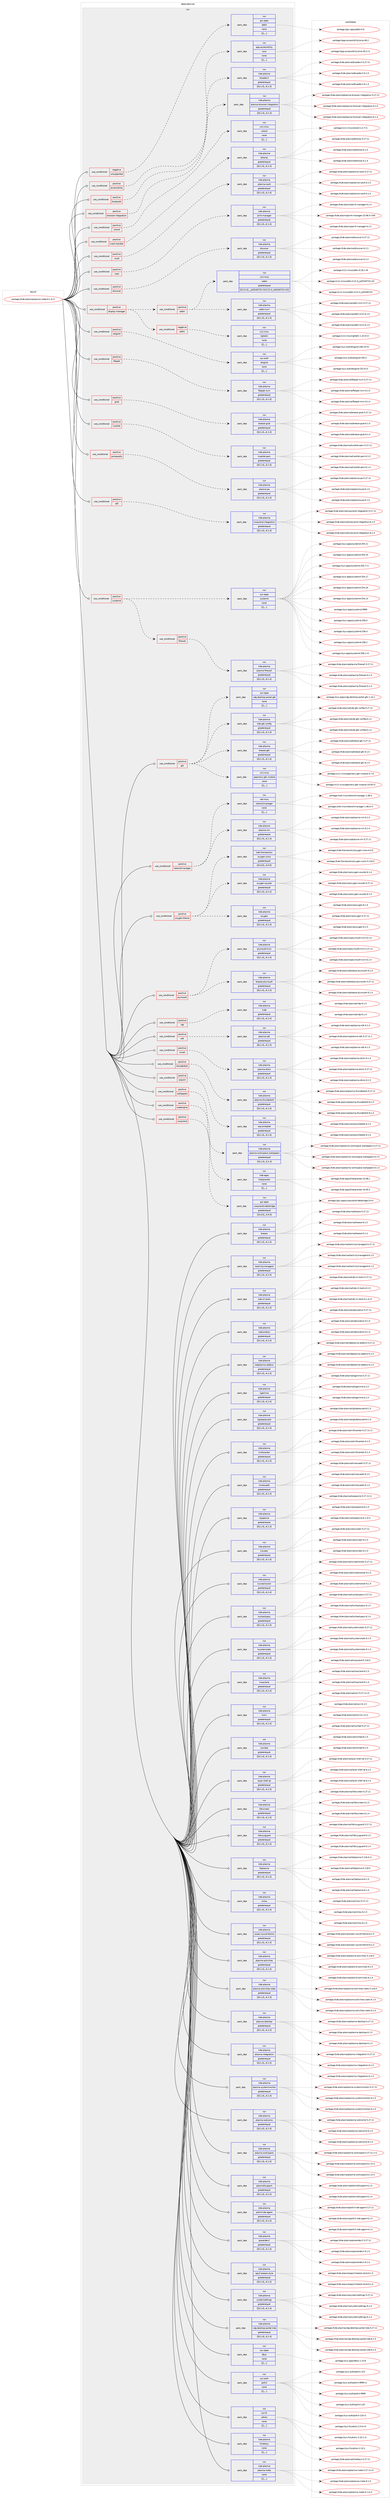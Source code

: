 digraph prolog {

# *************
# Graph options
# *************

newrank=true;
concentrate=true;
compound=true;
graph [rankdir=LR,fontname=Helvetica,fontsize=10,ranksep=1.5];#, ranksep=2.5, nodesep=0.2];
edge  [arrowhead=vee];
node  [fontname=Helvetica,fontsize=10];

# **********
# The ebuild
# **********

subgraph cluster_leftcol {
color=gray;
label=<<i>ebuild</i>>;
id [label="portage://kde-plasma/plasma-meta-6.1.4-r1", color=red, width=4, href="../kde-plasma/plasma-meta-6.1.4-r1.svg"];
}

# ****************
# The dependencies
# ****************

subgraph cluster_midcol {
color=gray;
label=<<i>dependencies</i>>;
subgraph cluster_compile {
fillcolor="#eeeeee";
style=filled;
label=<<i>compile</i>>;
}
subgraph cluster_compileandrun {
fillcolor="#eeeeee";
style=filled;
label=<<i>compile and run</i>>;
}
subgraph cluster_run {
fillcolor="#eeeeee";
style=filled;
label=<<i>run</i>>;
subgraph cond71095 {
dependency284427 [label=<<TABLE BORDER="0" CELLBORDER="1" CELLSPACING="0" CELLPADDING="4"><TR><TD ROWSPAN="3" CELLPADDING="10">use_conditional</TD></TR><TR><TD>negative</TD></TR><TR><TD>unsupported</TD></TR></TABLE>>, shape=none, color=red];
subgraph pack211018 {
dependency284428 [label=<<TABLE BORDER="0" CELLBORDER="1" CELLSPACING="0" CELLPADDING="4" WIDTH="220"><TR><TD ROWSPAN="6" CELLPADDING="30">pack_dep</TD></TR><TR><TD WIDTH="110">run</TD></TR><TR><TD>gui-apps</TD></TR><TR><TD>qt6ct</TD></TR><TR><TD>none</TD></TR><TR><TD>[[],,,,]</TD></TR></TABLE>>, shape=none, color=blue];
}
dependency284427:e -> dependency284428:w [weight=20,style="dashed",arrowhead="vee"];
}
id:e -> dependency284427:w [weight=20,style="solid",arrowhead="odot"];
subgraph cond71096 {
dependency284429 [label=<<TABLE BORDER="0" CELLBORDER="1" CELLSPACING="0" CELLPADDING="4"><TR><TD ROWSPAN="3" CELLPADDING="10">use_conditional</TD></TR><TR><TD>positive</TD></TR><TR><TD>accessibility</TD></TR></TABLE>>, shape=none, color=red];
subgraph pack211019 {
dependency284430 [label=<<TABLE BORDER="0" CELLBORDER="1" CELLSPACING="0" CELLPADDING="4" WIDTH="220"><TR><TD ROWSPAN="6" CELLPADDING="30">pack_dep</TD></TR><TR><TD WIDTH="110">run</TD></TR><TR><TD>app-accessibility</TD></TR><TR><TD>orca</TD></TR><TR><TD>none</TD></TR><TR><TD>[[],,,,]</TD></TR></TABLE>>, shape=none, color=blue];
}
dependency284429:e -> dependency284430:w [weight=20,style="dashed",arrowhead="vee"];
}
id:e -> dependency284429:w [weight=20,style="solid",arrowhead="odot"];
subgraph cond71097 {
dependency284431 [label=<<TABLE BORDER="0" CELLBORDER="1" CELLSPACING="0" CELLPADDING="4"><TR><TD ROWSPAN="3" CELLPADDING="10">use_conditional</TD></TR><TR><TD>positive</TD></TR><TR><TD>bluetooth</TD></TR></TABLE>>, shape=none, color=red];
subgraph pack211020 {
dependency284432 [label=<<TABLE BORDER="0" CELLBORDER="1" CELLSPACING="0" CELLPADDING="4" WIDTH="220"><TR><TD ROWSPAN="6" CELLPADDING="30">pack_dep</TD></TR><TR><TD WIDTH="110">run</TD></TR><TR><TD>kde-plasma</TD></TR><TR><TD>bluedevil</TD></TR><TR><TD>greaterequal</TD></TR><TR><TD>[[6,1,4],,,6.1.4]</TD></TR></TABLE>>, shape=none, color=blue];
}
dependency284431:e -> dependency284432:w [weight=20,style="dashed",arrowhead="vee"];
}
id:e -> dependency284431:w [weight=20,style="solid",arrowhead="odot"];
subgraph cond71098 {
dependency284433 [label=<<TABLE BORDER="0" CELLBORDER="1" CELLSPACING="0" CELLPADDING="4"><TR><TD ROWSPAN="3" CELLPADDING="10">use_conditional</TD></TR><TR><TD>positive</TD></TR><TR><TD>browser-integration</TD></TR></TABLE>>, shape=none, color=red];
subgraph pack211021 {
dependency284434 [label=<<TABLE BORDER="0" CELLBORDER="1" CELLSPACING="0" CELLPADDING="4" WIDTH="220"><TR><TD ROWSPAN="6" CELLPADDING="30">pack_dep</TD></TR><TR><TD WIDTH="110">run</TD></TR><TR><TD>kde-plasma</TD></TR><TR><TD>plasma-browser-integration</TD></TR><TR><TD>greaterequal</TD></TR><TR><TD>[[6,1,4],,,6.1.4]</TD></TR></TABLE>>, shape=none, color=blue];
}
dependency284433:e -> dependency284434:w [weight=20,style="dashed",arrowhead="vee"];
}
id:e -> dependency284433:w [weight=20,style="solid",arrowhead="odot"];
subgraph cond71099 {
dependency284435 [label=<<TABLE BORDER="0" CELLBORDER="1" CELLSPACING="0" CELLPADDING="4"><TR><TD ROWSPAN="3" CELLPADDING="10">use_conditional</TD></TR><TR><TD>positive</TD></TR><TR><TD>colord</TD></TR></TABLE>>, shape=none, color=red];
subgraph pack211022 {
dependency284436 [label=<<TABLE BORDER="0" CELLBORDER="1" CELLSPACING="0" CELLPADDING="4" WIDTH="220"><TR><TD ROWSPAN="6" CELLPADDING="30">pack_dep</TD></TR><TR><TD WIDTH="110">run</TD></TR><TR><TD>x11-misc</TD></TR><TR><TD>colord</TD></TR><TR><TD>none</TD></TR><TR><TD>[[],,,,]</TD></TR></TABLE>>, shape=none, color=blue];
}
dependency284435:e -> dependency284436:w [weight=20,style="dashed",arrowhead="vee"];
}
id:e -> dependency284435:w [weight=20,style="solid",arrowhead="odot"];
subgraph cond71100 {
dependency284437 [label=<<TABLE BORDER="0" CELLBORDER="1" CELLSPACING="0" CELLPADDING="4"><TR><TD ROWSPAN="3" CELLPADDING="10">use_conditional</TD></TR><TR><TD>positive</TD></TR><TR><TD>crash-handler</TD></TR></TABLE>>, shape=none, color=red];
subgraph pack211023 {
dependency284438 [label=<<TABLE BORDER="0" CELLBORDER="1" CELLSPACING="0" CELLPADDING="4" WIDTH="220"><TR><TD ROWSPAN="6" CELLPADDING="30">pack_dep</TD></TR><TR><TD WIDTH="110">run</TD></TR><TR><TD>kde-plasma</TD></TR><TR><TD>drkonqi</TD></TR><TR><TD>greaterequal</TD></TR><TR><TD>[[6,1,4],,,6.1.4]</TD></TR></TABLE>>, shape=none, color=blue];
}
dependency284437:e -> dependency284438:w [weight=20,style="dashed",arrowhead="vee"];
}
id:e -> dependency284437:w [weight=20,style="solid",arrowhead="odot"];
subgraph cond71101 {
dependency284439 [label=<<TABLE BORDER="0" CELLBORDER="1" CELLSPACING="0" CELLPADDING="4"><TR><TD ROWSPAN="3" CELLPADDING="10">use_conditional</TD></TR><TR><TD>positive</TD></TR><TR><TD>crypt</TD></TR></TABLE>>, shape=none, color=red];
subgraph pack211024 {
dependency284440 [label=<<TABLE BORDER="0" CELLBORDER="1" CELLSPACING="0" CELLPADDING="4" WIDTH="220"><TR><TD ROWSPAN="6" CELLPADDING="30">pack_dep</TD></TR><TR><TD WIDTH="110">run</TD></TR><TR><TD>kde-plasma</TD></TR><TR><TD>plasma-vault</TD></TR><TR><TD>greaterequal</TD></TR><TR><TD>[[6,1,4],,,6.1.4]</TD></TR></TABLE>>, shape=none, color=blue];
}
dependency284439:e -> dependency284440:w [weight=20,style="dashed",arrowhead="vee"];
}
id:e -> dependency284439:w [weight=20,style="solid",arrowhead="odot"];
subgraph cond71102 {
dependency284441 [label=<<TABLE BORDER="0" CELLBORDER="1" CELLSPACING="0" CELLPADDING="4"><TR><TD ROWSPAN="3" CELLPADDING="10">use_conditional</TD></TR><TR><TD>positive</TD></TR><TR><TD>cups</TD></TR></TABLE>>, shape=none, color=red];
subgraph pack211025 {
dependency284442 [label=<<TABLE BORDER="0" CELLBORDER="1" CELLSPACING="0" CELLPADDING="4" WIDTH="220"><TR><TD ROWSPAN="6" CELLPADDING="30">pack_dep</TD></TR><TR><TD WIDTH="110">run</TD></TR><TR><TD>kde-plasma</TD></TR><TR><TD>print-manager</TD></TR><TR><TD>greaterequal</TD></TR><TR><TD>[[6,1,4],,,6.1.4]</TD></TR></TABLE>>, shape=none, color=blue];
}
dependency284441:e -> dependency284442:w [weight=20,style="dashed",arrowhead="vee"];
}
id:e -> dependency284441:w [weight=20,style="solid",arrowhead="odot"];
subgraph cond71103 {
dependency284443 [label=<<TABLE BORDER="0" CELLBORDER="1" CELLSPACING="0" CELLPADDING="4"><TR><TD ROWSPAN="3" CELLPADDING="10">use_conditional</TD></TR><TR><TD>positive</TD></TR><TR><TD>discover</TD></TR></TABLE>>, shape=none, color=red];
subgraph pack211026 {
dependency284444 [label=<<TABLE BORDER="0" CELLBORDER="1" CELLSPACING="0" CELLPADDING="4" WIDTH="220"><TR><TD ROWSPAN="6" CELLPADDING="30">pack_dep</TD></TR><TR><TD WIDTH="110">run</TD></TR><TR><TD>kde-plasma</TD></TR><TR><TD>discover</TD></TR><TR><TD>greaterequal</TD></TR><TR><TD>[[6,1,4],,,6.1.4]</TD></TR></TABLE>>, shape=none, color=blue];
}
dependency284443:e -> dependency284444:w [weight=20,style="dashed",arrowhead="vee"];
}
id:e -> dependency284443:w [weight=20,style="solid",arrowhead="odot"];
subgraph cond71104 {
dependency284445 [label=<<TABLE BORDER="0" CELLBORDER="1" CELLSPACING="0" CELLPADDING="4"><TR><TD ROWSPAN="3" CELLPADDING="10">use_conditional</TD></TR><TR><TD>positive</TD></TR><TR><TD>display-manager</TD></TR></TABLE>>, shape=none, color=red];
subgraph cond71105 {
dependency284446 [label=<<TABLE BORDER="0" CELLBORDER="1" CELLSPACING="0" CELLPADDING="4"><TR><TD ROWSPAN="3" CELLPADDING="10">use_conditional</TD></TR><TR><TD>positive</TD></TR><TR><TD>sddm</TD></TR></TABLE>>, shape=none, color=red];
subgraph pack211027 {
dependency284447 [label=<<TABLE BORDER="0" CELLBORDER="1" CELLSPACING="0" CELLPADDING="4" WIDTH="220"><TR><TD ROWSPAN="6" CELLPADDING="30">pack_dep</TD></TR><TR><TD WIDTH="110">run</TD></TR><TR><TD>kde-plasma</TD></TR><TR><TD>sddm-kcm</TD></TR><TR><TD>greaterequal</TD></TR><TR><TD>[[6,1,4],,,6.1.4]</TD></TR></TABLE>>, shape=none, color=blue];
}
dependency284446:e -> dependency284447:w [weight=20,style="dashed",arrowhead="vee"];
subgraph pack211028 {
dependency284448 [label=<<TABLE BORDER="0" CELLBORDER="1" CELLSPACING="0" CELLPADDING="4" WIDTH="220"><TR><TD ROWSPAN="6" CELLPADDING="30">pack_dep</TD></TR><TR><TD WIDTH="110">run</TD></TR><TR><TD>x11-misc</TD></TR><TR><TD>sddm</TD></TR><TR><TD>greaterequal</TD></TR><TR><TD>[[0,21,0],,_p20240723-r10,0.21.0_p20240723-r10]</TD></TR></TABLE>>, shape=none, color=blue];
}
dependency284446:e -> dependency284448:w [weight=20,style="dashed",arrowhead="vee"];
}
dependency284445:e -> dependency284446:w [weight=20,style="dashed",arrowhead="vee"];
subgraph cond71106 {
dependency284449 [label=<<TABLE BORDER="0" CELLBORDER="1" CELLSPACING="0" CELLPADDING="4"><TR><TD ROWSPAN="3" CELLPADDING="10">use_conditional</TD></TR><TR><TD>negative</TD></TR><TR><TD>sddm</TD></TR></TABLE>>, shape=none, color=red];
subgraph pack211029 {
dependency284450 [label=<<TABLE BORDER="0" CELLBORDER="1" CELLSPACING="0" CELLPADDING="4" WIDTH="220"><TR><TD ROWSPAN="6" CELLPADDING="30">pack_dep</TD></TR><TR><TD WIDTH="110">run</TD></TR><TR><TD>x11-misc</TD></TR><TR><TD>lightdm</TD></TR><TR><TD>none</TD></TR><TR><TD>[[],,,,]</TD></TR></TABLE>>, shape=none, color=blue];
}
dependency284449:e -> dependency284450:w [weight=20,style="dashed",arrowhead="vee"];
}
dependency284445:e -> dependency284449:w [weight=20,style="dashed",arrowhead="vee"];
}
id:e -> dependency284445:w [weight=20,style="solid",arrowhead="odot"];
subgraph cond71107 {
dependency284451 [label=<<TABLE BORDER="0" CELLBORDER="1" CELLSPACING="0" CELLPADDING="4"><TR><TD ROWSPAN="3" CELLPADDING="10">use_conditional</TD></TR><TR><TD>positive</TD></TR><TR><TD>elogind</TD></TR></TABLE>>, shape=none, color=red];
subgraph pack211030 {
dependency284452 [label=<<TABLE BORDER="0" CELLBORDER="1" CELLSPACING="0" CELLPADDING="4" WIDTH="220"><TR><TD ROWSPAN="6" CELLPADDING="30">pack_dep</TD></TR><TR><TD WIDTH="110">run</TD></TR><TR><TD>sys-auth</TD></TR><TR><TD>elogind</TD></TR><TR><TD>none</TD></TR><TR><TD>[[],,,,]</TD></TR></TABLE>>, shape=none, color=blue];
}
dependency284451:e -> dependency284452:w [weight=20,style="dashed",arrowhead="vee"];
}
id:e -> dependency284451:w [weight=20,style="solid",arrowhead="odot"];
subgraph cond71108 {
dependency284453 [label=<<TABLE BORDER="0" CELLBORDER="1" CELLSPACING="0" CELLPADDING="4"><TR><TD ROWSPAN="3" CELLPADDING="10">use_conditional</TD></TR><TR><TD>positive</TD></TR><TR><TD>flatpak</TD></TR></TABLE>>, shape=none, color=red];
subgraph pack211031 {
dependency284454 [label=<<TABLE BORDER="0" CELLBORDER="1" CELLSPACING="0" CELLPADDING="4" WIDTH="220"><TR><TD ROWSPAN="6" CELLPADDING="30">pack_dep</TD></TR><TR><TD WIDTH="110">run</TD></TR><TR><TD>kde-plasma</TD></TR><TR><TD>flatpak-kcm</TD></TR><TR><TD>greaterequal</TD></TR><TR><TD>[[6,1,4],,,6.1.4]</TD></TR></TABLE>>, shape=none, color=blue];
}
dependency284453:e -> dependency284454:w [weight=20,style="dashed",arrowhead="vee"];
}
id:e -> dependency284453:w [weight=20,style="solid",arrowhead="odot"];
subgraph cond71109 {
dependency284455 [label=<<TABLE BORDER="0" CELLBORDER="1" CELLSPACING="0" CELLPADDING="4"><TR><TD ROWSPAN="3" CELLPADDING="10">use_conditional</TD></TR><TR><TD>positive</TD></TR><TR><TD>grub</TD></TR></TABLE>>, shape=none, color=red];
subgraph pack211032 {
dependency284456 [label=<<TABLE BORDER="0" CELLBORDER="1" CELLSPACING="0" CELLPADDING="4" WIDTH="220"><TR><TD ROWSPAN="6" CELLPADDING="30">pack_dep</TD></TR><TR><TD WIDTH="110">run</TD></TR><TR><TD>kde-plasma</TD></TR><TR><TD>breeze-grub</TD></TR><TR><TD>greaterequal</TD></TR><TR><TD>[[6,1,4],,,6.1.4]</TD></TR></TABLE>>, shape=none, color=blue];
}
dependency284455:e -> dependency284456:w [weight=20,style="dashed",arrowhead="vee"];
}
id:e -> dependency284455:w [weight=20,style="solid",arrowhead="odot"];
subgraph cond71110 {
dependency284457 [label=<<TABLE BORDER="0" CELLBORDER="1" CELLSPACING="0" CELLPADDING="4"><TR><TD ROWSPAN="3" CELLPADDING="10">use_conditional</TD></TR><TR><TD>positive</TD></TR><TR><TD>gtk</TD></TR></TABLE>>, shape=none, color=red];
subgraph pack211033 {
dependency284458 [label=<<TABLE BORDER="0" CELLBORDER="1" CELLSPACING="0" CELLPADDING="4" WIDTH="220"><TR><TD ROWSPAN="6" CELLPADDING="30">pack_dep</TD></TR><TR><TD WIDTH="110">run</TD></TR><TR><TD>kde-plasma</TD></TR><TR><TD>breeze-gtk</TD></TR><TR><TD>greaterequal</TD></TR><TR><TD>[[6,1,4],,,6.1.4]</TD></TR></TABLE>>, shape=none, color=blue];
}
dependency284457:e -> dependency284458:w [weight=20,style="dashed",arrowhead="vee"];
subgraph pack211034 {
dependency284459 [label=<<TABLE BORDER="0" CELLBORDER="1" CELLSPACING="0" CELLPADDING="4" WIDTH="220"><TR><TD ROWSPAN="6" CELLPADDING="30">pack_dep</TD></TR><TR><TD WIDTH="110">run</TD></TR><TR><TD>kde-plasma</TD></TR><TR><TD>kde-gtk-config</TD></TR><TR><TD>greaterequal</TD></TR><TR><TD>[[6,1,4],,,6.1.4]</TD></TR></TABLE>>, shape=none, color=blue];
}
dependency284457:e -> dependency284459:w [weight=20,style="dashed",arrowhead="vee"];
subgraph pack211035 {
dependency284460 [label=<<TABLE BORDER="0" CELLBORDER="1" CELLSPACING="0" CELLPADDING="4" WIDTH="220"><TR><TD ROWSPAN="6" CELLPADDING="30">pack_dep</TD></TR><TR><TD WIDTH="110">run</TD></TR><TR><TD>sys-apps</TD></TR><TR><TD>xdg-desktop-portal-gtk</TD></TR><TR><TD>none</TD></TR><TR><TD>[[],,,,]</TD></TR></TABLE>>, shape=none, color=blue];
}
dependency284457:e -> dependency284460:w [weight=20,style="dashed",arrowhead="vee"];
subgraph pack211036 {
dependency284461 [label=<<TABLE BORDER="0" CELLBORDER="1" CELLSPACING="0" CELLPADDING="4" WIDTH="220"><TR><TD ROWSPAN="6" CELLPADDING="30">pack_dep</TD></TR><TR><TD WIDTH="110">run</TD></TR><TR><TD>x11-misc</TD></TR><TR><TD>appmenu-gtk-module</TD></TR><TR><TD>none</TD></TR><TR><TD>[[],,,,]</TD></TR></TABLE>>, shape=none, color=blue];
}
dependency284457:e -> dependency284461:w [weight=20,style="dashed",arrowhead="vee"];
}
id:e -> dependency284457:w [weight=20,style="solid",arrowhead="odot"];
subgraph cond71111 {
dependency284462 [label=<<TABLE BORDER="0" CELLBORDER="1" CELLSPACING="0" CELLPADDING="4"><TR><TD ROWSPAN="3" CELLPADDING="10">use_conditional</TD></TR><TR><TD>positive</TD></TR><TR><TD>kwallet</TD></TR></TABLE>>, shape=none, color=red];
subgraph pack211037 {
dependency284463 [label=<<TABLE BORDER="0" CELLBORDER="1" CELLSPACING="0" CELLPADDING="4" WIDTH="220"><TR><TD ROWSPAN="6" CELLPADDING="30">pack_dep</TD></TR><TR><TD WIDTH="110">run</TD></TR><TR><TD>kde-plasma</TD></TR><TR><TD>kwallet-pam</TD></TR><TR><TD>greaterequal</TD></TR><TR><TD>[[6,1,4],,,6.1.4]</TD></TR></TABLE>>, shape=none, color=blue];
}
dependency284462:e -> dependency284463:w [weight=20,style="dashed",arrowhead="vee"];
}
id:e -> dependency284462:w [weight=20,style="solid",arrowhead="odot"];
subgraph cond71112 {
dependency284464 [label=<<TABLE BORDER="0" CELLBORDER="1" CELLSPACING="0" CELLPADDING="4"><TR><TD ROWSPAN="3" CELLPADDING="10">use_conditional</TD></TR><TR><TD>positive</TD></TR><TR><TD>networkmanager</TD></TR></TABLE>>, shape=none, color=red];
subgraph pack211038 {
dependency284465 [label=<<TABLE BORDER="0" CELLBORDER="1" CELLSPACING="0" CELLPADDING="4" WIDTH="220"><TR><TD ROWSPAN="6" CELLPADDING="30">pack_dep</TD></TR><TR><TD WIDTH="110">run</TD></TR><TR><TD>kde-plasma</TD></TR><TR><TD>plasma-nm</TD></TR><TR><TD>greaterequal</TD></TR><TR><TD>[[6,1,4],,,6.1.4]</TD></TR></TABLE>>, shape=none, color=blue];
}
dependency284464:e -> dependency284465:w [weight=20,style="dashed",arrowhead="vee"];
subgraph pack211039 {
dependency284466 [label=<<TABLE BORDER="0" CELLBORDER="1" CELLSPACING="0" CELLPADDING="4" WIDTH="220"><TR><TD ROWSPAN="6" CELLPADDING="30">pack_dep</TD></TR><TR><TD WIDTH="110">run</TD></TR><TR><TD>net-misc</TD></TR><TR><TD>networkmanager</TD></TR><TR><TD>none</TD></TR><TR><TD>[[],,,,]</TD></TR></TABLE>>, shape=none, color=blue];
}
dependency284464:e -> dependency284466:w [weight=20,style="dashed",arrowhead="vee"];
}
id:e -> dependency284464:w [weight=20,style="solid",arrowhead="odot"];
subgraph cond71113 {
dependency284467 [label=<<TABLE BORDER="0" CELLBORDER="1" CELLSPACING="0" CELLPADDING="4"><TR><TD ROWSPAN="3" CELLPADDING="10">use_conditional</TD></TR><TR><TD>positive</TD></TR><TR><TD>oxygen-theme</TD></TR></TABLE>>, shape=none, color=red];
subgraph pack211040 {
dependency284468 [label=<<TABLE BORDER="0" CELLBORDER="1" CELLSPACING="0" CELLPADDING="4" WIDTH="220"><TR><TD ROWSPAN="6" CELLPADDING="30">pack_dep</TD></TR><TR><TD WIDTH="110">run</TD></TR><TR><TD>kde-frameworks</TD></TR><TR><TD>oxygen-icons</TD></TR><TR><TD>greaterequal</TD></TR><TR><TD>[[6,0,0],,,6.0.0]</TD></TR></TABLE>>, shape=none, color=blue];
}
dependency284467:e -> dependency284468:w [weight=20,style="dashed",arrowhead="vee"];
subgraph pack211041 {
dependency284469 [label=<<TABLE BORDER="0" CELLBORDER="1" CELLSPACING="0" CELLPADDING="4" WIDTH="220"><TR><TD ROWSPAN="6" CELLPADDING="30">pack_dep</TD></TR><TR><TD WIDTH="110">run</TD></TR><TR><TD>kde-plasma</TD></TR><TR><TD>oxygen</TD></TR><TR><TD>greaterequal</TD></TR><TR><TD>[[6,1,4],,,6.1.4]</TD></TR></TABLE>>, shape=none, color=blue];
}
dependency284467:e -> dependency284469:w [weight=20,style="dashed",arrowhead="vee"];
subgraph pack211042 {
dependency284470 [label=<<TABLE BORDER="0" CELLBORDER="1" CELLSPACING="0" CELLPADDING="4" WIDTH="220"><TR><TD ROWSPAN="6" CELLPADDING="30">pack_dep</TD></TR><TR><TD WIDTH="110">run</TD></TR><TR><TD>kde-plasma</TD></TR><TR><TD>oxygen-sounds</TD></TR><TR><TD>greaterequal</TD></TR><TR><TD>[[6,1,4],,,6.1.4]</TD></TR></TABLE>>, shape=none, color=blue];
}
dependency284467:e -> dependency284470:w [weight=20,style="dashed",arrowhead="vee"];
}
id:e -> dependency284467:w [weight=20,style="solid",arrowhead="odot"];
subgraph cond71114 {
dependency284471 [label=<<TABLE BORDER="0" CELLBORDER="1" CELLSPACING="0" CELLPADDING="4"><TR><TD ROWSPAN="3" CELLPADDING="10">use_conditional</TD></TR><TR><TD>positive</TD></TR><TR><TD>plymouth</TD></TR></TABLE>>, shape=none, color=red];
subgraph pack211043 {
dependency284472 [label=<<TABLE BORDER="0" CELLBORDER="1" CELLSPACING="0" CELLPADDING="4" WIDTH="220"><TR><TD ROWSPAN="6" CELLPADDING="30">pack_dep</TD></TR><TR><TD WIDTH="110">run</TD></TR><TR><TD>kde-plasma</TD></TR><TR><TD>breeze-plymouth</TD></TR><TR><TD>greaterequal</TD></TR><TR><TD>[[6,1,4],,,6.1.4]</TD></TR></TABLE>>, shape=none, color=blue];
}
dependency284471:e -> dependency284472:w [weight=20,style="dashed",arrowhead="vee"];
subgraph pack211044 {
dependency284473 [label=<<TABLE BORDER="0" CELLBORDER="1" CELLSPACING="0" CELLPADDING="4" WIDTH="220"><TR><TD ROWSPAN="6" CELLPADDING="30">pack_dep</TD></TR><TR><TD WIDTH="110">run</TD></TR><TR><TD>kde-plasma</TD></TR><TR><TD>plymouth-kcm</TD></TR><TR><TD>greaterequal</TD></TR><TR><TD>[[6,1,4],,,6.1.4]</TD></TR></TABLE>>, shape=none, color=blue];
}
dependency284471:e -> dependency284473:w [weight=20,style="dashed",arrowhead="vee"];
}
id:e -> dependency284471:w [weight=20,style="solid",arrowhead="odot"];
subgraph cond71115 {
dependency284474 [label=<<TABLE BORDER="0" CELLBORDER="1" CELLSPACING="0" CELLPADDING="4"><TR><TD ROWSPAN="3" CELLPADDING="10">use_conditional</TD></TR><TR><TD>positive</TD></TR><TR><TD>pulseaudio</TD></TR></TABLE>>, shape=none, color=red];
subgraph pack211045 {
dependency284475 [label=<<TABLE BORDER="0" CELLBORDER="1" CELLSPACING="0" CELLPADDING="4" WIDTH="220"><TR><TD ROWSPAN="6" CELLPADDING="30">pack_dep</TD></TR><TR><TD WIDTH="110">run</TD></TR><TR><TD>kde-plasma</TD></TR><TR><TD>plasma-pa</TD></TR><TR><TD>greaterequal</TD></TR><TR><TD>[[6,1,4],,,6.1.4]</TD></TR></TABLE>>, shape=none, color=blue];
}
dependency284474:e -> dependency284475:w [weight=20,style="dashed",arrowhead="vee"];
}
id:e -> dependency284474:w [weight=20,style="solid",arrowhead="odot"];
subgraph cond71116 {
dependency284476 [label=<<TABLE BORDER="0" CELLBORDER="1" CELLSPACING="0" CELLPADDING="4"><TR><TD ROWSPAN="3" CELLPADDING="10">use_conditional</TD></TR><TR><TD>positive</TD></TR><TR><TD>qt5</TD></TR></TABLE>>, shape=none, color=red];
subgraph pack211046 {
dependency284477 [label=<<TABLE BORDER="0" CELLBORDER="1" CELLSPACING="0" CELLPADDING="4" WIDTH="220"><TR><TD ROWSPAN="6" CELLPADDING="30">pack_dep</TD></TR><TR><TD WIDTH="110">run</TD></TR><TR><TD>kde-plasma</TD></TR><TR><TD>kwayland-integration</TD></TR><TR><TD>greaterequal</TD></TR><TR><TD>[[6,1,4],,,6.1.4]</TD></TR></TABLE>>, shape=none, color=blue];
}
dependency284476:e -> dependency284477:w [weight=20,style="dashed",arrowhead="vee"];
}
id:e -> dependency284476:w [weight=20,style="solid",arrowhead="odot"];
subgraph cond71117 {
dependency284478 [label=<<TABLE BORDER="0" CELLBORDER="1" CELLSPACING="0" CELLPADDING="4"><TR><TD ROWSPAN="3" CELLPADDING="10">use_conditional</TD></TR><TR><TD>positive</TD></TR><TR><TD>rdp</TD></TR></TABLE>>, shape=none, color=red];
subgraph pack211047 {
dependency284479 [label=<<TABLE BORDER="0" CELLBORDER="1" CELLSPACING="0" CELLPADDING="4" WIDTH="220"><TR><TD ROWSPAN="6" CELLPADDING="30">pack_dep</TD></TR><TR><TD WIDTH="110">run</TD></TR><TR><TD>kde-plasma</TD></TR><TR><TD>krdp</TD></TR><TR><TD>greaterequal</TD></TR><TR><TD>[[6,1,4],,,6.1.4]</TD></TR></TABLE>>, shape=none, color=blue];
}
dependency284478:e -> dependency284479:w [weight=20,style="dashed",arrowhead="vee"];
}
id:e -> dependency284478:w [weight=20,style="solid",arrowhead="odot"];
subgraph cond71118 {
dependency284480 [label=<<TABLE BORDER="0" CELLBORDER="1" CELLSPACING="0" CELLPADDING="4"><TR><TD ROWSPAN="3" CELLPADDING="10">use_conditional</TD></TR><TR><TD>positive</TD></TR><TR><TD>sdk</TD></TR></TABLE>>, shape=none, color=red];
subgraph pack211048 {
dependency284481 [label=<<TABLE BORDER="0" CELLBORDER="1" CELLSPACING="0" CELLPADDING="4" WIDTH="220"><TR><TD ROWSPAN="6" CELLPADDING="30">pack_dep</TD></TR><TR><TD WIDTH="110">run</TD></TR><TR><TD>kde-plasma</TD></TR><TR><TD>plasma-sdk</TD></TR><TR><TD>greaterequal</TD></TR><TR><TD>[[6,1,4],,,6.1.4]</TD></TR></TABLE>>, shape=none, color=blue];
}
dependency284480:e -> dependency284481:w [weight=20,style="dashed",arrowhead="vee"];
}
id:e -> dependency284480:w [weight=20,style="solid",arrowhead="odot"];
subgraph cond71119 {
dependency284482 [label=<<TABLE BORDER="0" CELLBORDER="1" CELLSPACING="0" CELLPADDING="4"><TR><TD ROWSPAN="3" CELLPADDING="10">use_conditional</TD></TR><TR><TD>positive</TD></TR><TR><TD>smart</TD></TR></TABLE>>, shape=none, color=red];
subgraph pack211049 {
dependency284483 [label=<<TABLE BORDER="0" CELLBORDER="1" CELLSPACING="0" CELLPADDING="4" WIDTH="220"><TR><TD ROWSPAN="6" CELLPADDING="30">pack_dep</TD></TR><TR><TD WIDTH="110">run</TD></TR><TR><TD>kde-plasma</TD></TR><TR><TD>plasma-disks</TD></TR><TR><TD>greaterequal</TD></TR><TR><TD>[[6,1,4],,,6.1.4]</TD></TR></TABLE>>, shape=none, color=blue];
}
dependency284482:e -> dependency284483:w [weight=20,style="dashed",arrowhead="vee"];
}
id:e -> dependency284482:w [weight=20,style="solid",arrowhead="odot"];
subgraph cond71120 {
dependency284484 [label=<<TABLE BORDER="0" CELLBORDER="1" CELLSPACING="0" CELLPADDING="4"><TR><TD ROWSPAN="3" CELLPADDING="10">use_conditional</TD></TR><TR><TD>positive</TD></TR><TR><TD>systemd</TD></TR></TABLE>>, shape=none, color=red];
subgraph pack211050 {
dependency284485 [label=<<TABLE BORDER="0" CELLBORDER="1" CELLSPACING="0" CELLPADDING="4" WIDTH="220"><TR><TD ROWSPAN="6" CELLPADDING="30">pack_dep</TD></TR><TR><TD WIDTH="110">run</TD></TR><TR><TD>sys-apps</TD></TR><TR><TD>systemd</TD></TR><TR><TD>none</TD></TR><TR><TD>[[],,,,]</TD></TR></TABLE>>, shape=none, color=blue];
}
dependency284484:e -> dependency284485:w [weight=20,style="dashed",arrowhead="vee"];
subgraph cond71121 {
dependency284486 [label=<<TABLE BORDER="0" CELLBORDER="1" CELLSPACING="0" CELLPADDING="4"><TR><TD ROWSPAN="3" CELLPADDING="10">use_conditional</TD></TR><TR><TD>positive</TD></TR><TR><TD>firewall</TD></TR></TABLE>>, shape=none, color=red];
subgraph pack211051 {
dependency284487 [label=<<TABLE BORDER="0" CELLBORDER="1" CELLSPACING="0" CELLPADDING="4" WIDTH="220"><TR><TD ROWSPAN="6" CELLPADDING="30">pack_dep</TD></TR><TR><TD WIDTH="110">run</TD></TR><TR><TD>kde-plasma</TD></TR><TR><TD>plasma-firewall</TD></TR><TR><TD>greaterequal</TD></TR><TR><TD>[[6,1,4],,,6.1.4]</TD></TR></TABLE>>, shape=none, color=blue];
}
dependency284486:e -> dependency284487:w [weight=20,style="dashed",arrowhead="vee"];
}
dependency284484:e -> dependency284486:w [weight=20,style="dashed",arrowhead="vee"];
}
id:e -> dependency284484:w [weight=20,style="solid",arrowhead="odot"];
subgraph cond71122 {
dependency284488 [label=<<TABLE BORDER="0" CELLBORDER="1" CELLSPACING="0" CELLPADDING="4"><TR><TD ROWSPAN="3" CELLPADDING="10">use_conditional</TD></TR><TR><TD>positive</TD></TR><TR><TD>thunderbolt</TD></TR></TABLE>>, shape=none, color=red];
subgraph pack211052 {
dependency284489 [label=<<TABLE BORDER="0" CELLBORDER="1" CELLSPACING="0" CELLPADDING="4" WIDTH="220"><TR><TD ROWSPAN="6" CELLPADDING="30">pack_dep</TD></TR><TR><TD WIDTH="110">run</TD></TR><TR><TD>kde-plasma</TD></TR><TR><TD>plasma-thunderbolt</TD></TR><TR><TD>greaterequal</TD></TR><TR><TD>[[6,1,4],,,6.1.4]</TD></TR></TABLE>>, shape=none, color=blue];
}
dependency284488:e -> dependency284489:w [weight=20,style="dashed",arrowhead="vee"];
}
id:e -> dependency284488:w [weight=20,style="solid",arrowhead="odot"];
subgraph cond71123 {
dependency284490 [label=<<TABLE BORDER="0" CELLBORDER="1" CELLSPACING="0" CELLPADDING="4"><TR><TD ROWSPAN="3" CELLPADDING="10">use_conditional</TD></TR><TR><TD>positive</TD></TR><TR><TD>wacom</TD></TR></TABLE>>, shape=none, color=red];
subgraph pack211053 {
dependency284491 [label=<<TABLE BORDER="0" CELLBORDER="1" CELLSPACING="0" CELLPADDING="4" WIDTH="220"><TR><TD ROWSPAN="6" CELLPADDING="30">pack_dep</TD></TR><TR><TD WIDTH="110">run</TD></TR><TR><TD>kde-plasma</TD></TR><TR><TD>wacomtablet</TD></TR><TR><TD>greaterequal</TD></TR><TR><TD>[[6,1,4],,,6.1.4]</TD></TR></TABLE>>, shape=none, color=blue];
}
dependency284490:e -> dependency284491:w [weight=20,style="dashed",arrowhead="vee"];
}
id:e -> dependency284490:w [weight=20,style="solid",arrowhead="odot"];
subgraph cond71124 {
dependency284492 [label=<<TABLE BORDER="0" CELLBORDER="1" CELLSPACING="0" CELLPADDING="4"><TR><TD ROWSPAN="3" CELLPADDING="10">use_conditional</TD></TR><TR><TD>positive</TD></TR><TR><TD>wallpapers</TD></TR></TABLE>>, shape=none, color=red];
subgraph pack211054 {
dependency284493 [label=<<TABLE BORDER="0" CELLBORDER="1" CELLSPACING="0" CELLPADDING="4" WIDTH="220"><TR><TD ROWSPAN="6" CELLPADDING="30">pack_dep</TD></TR><TR><TD WIDTH="110">run</TD></TR><TR><TD>kde-plasma</TD></TR><TR><TD>plasma-workspace-wallpapers</TD></TR><TR><TD>greaterequal</TD></TR><TR><TD>[[6,1,4],,,6.1.4]</TD></TR></TABLE>>, shape=none, color=blue];
}
dependency284492:e -> dependency284493:w [weight=20,style="dashed",arrowhead="vee"];
}
id:e -> dependency284492:w [weight=20,style="solid",arrowhead="odot"];
subgraph cond71125 {
dependency284494 [label=<<TABLE BORDER="0" CELLBORDER="1" CELLSPACING="0" CELLPADDING="4"><TR><TD ROWSPAN="3" CELLPADDING="10">use_conditional</TD></TR><TR><TD>positive</TD></TR><TR><TD>webengine</TD></TR></TABLE>>, shape=none, color=red];
subgraph pack211055 {
dependency284495 [label=<<TABLE BORDER="0" CELLBORDER="1" CELLSPACING="0" CELLPADDING="4" WIDTH="220"><TR><TD ROWSPAN="6" CELLPADDING="30">pack_dep</TD></TR><TR><TD WIDTH="110">run</TD></TR><TR><TD>kde-apps</TD></TR><TR><TD>khelpcenter</TD></TR><TR><TD>none</TD></TR><TR><TD>[[],,,,]</TD></TR></TABLE>>, shape=none, color=blue];
}
dependency284494:e -> dependency284495:w [weight=20,style="dashed",arrowhead="vee"];
}
id:e -> dependency284494:w [weight=20,style="solid",arrowhead="odot"];
subgraph cond71126 {
dependency284496 [label=<<TABLE BORDER="0" CELLBORDER="1" CELLSPACING="0" CELLPADDING="4"><TR><TD ROWSPAN="3" CELLPADDING="10">use_conditional</TD></TR><TR><TD>positive</TD></TR><TR><TD>xwayland</TD></TR></TABLE>>, shape=none, color=red];
subgraph pack211056 {
dependency284497 [label=<<TABLE BORDER="0" CELLBORDER="1" CELLSPACING="0" CELLPADDING="4" WIDTH="220"><TR><TD ROWSPAN="6" CELLPADDING="30">pack_dep</TD></TR><TR><TD WIDTH="110">run</TD></TR><TR><TD>gui-apps</TD></TR><TR><TD>xwaylandvideobridge</TD></TR><TR><TD>greaterequal</TD></TR><TR><TD>[[0,4,0],,,0.4.0]</TD></TR></TABLE>>, shape=none, color=blue];
}
dependency284496:e -> dependency284497:w [weight=20,style="dashed",arrowhead="vee"];
}
id:e -> dependency284496:w [weight=20,style="solid",arrowhead="odot"];
subgraph pack211057 {
dependency284498 [label=<<TABLE BORDER="0" CELLBORDER="1" CELLSPACING="0" CELLPADDING="4" WIDTH="220"><TR><TD ROWSPAN="6" CELLPADDING="30">pack_dep</TD></TR><TR><TD WIDTH="110">run</TD></TR><TR><TD>kde-plasma</TD></TR><TR><TD>breeze</TD></TR><TR><TD>greaterequal</TD></TR><TR><TD>[[6,1,4],,,6.1.4]</TD></TR></TABLE>>, shape=none, color=blue];
}
id:e -> dependency284498:w [weight=20,style="solid",arrowhead="odot"];
subgraph pack211058 {
dependency284499 [label=<<TABLE BORDER="0" CELLBORDER="1" CELLSPACING="0" CELLPADDING="4" WIDTH="220"><TR><TD ROWSPAN="6" CELLPADDING="30">pack_dep</TD></TR><TR><TD WIDTH="110">run</TD></TR><TR><TD>kde-plasma</TD></TR><TR><TD>kactivitymanagerd</TD></TR><TR><TD>greaterequal</TD></TR><TR><TD>[[6,1,4],,,6.1.4]</TD></TR></TABLE>>, shape=none, color=blue];
}
id:e -> dependency284499:w [weight=20,style="solid",arrowhead="odot"];
subgraph pack211059 {
dependency284500 [label=<<TABLE BORDER="0" CELLBORDER="1" CELLSPACING="0" CELLPADDING="4" WIDTH="220"><TR><TD ROWSPAN="6" CELLPADDING="30">pack_dep</TD></TR><TR><TD WIDTH="110">run</TD></TR><TR><TD>kde-plasma</TD></TR><TR><TD>kde-cli-tools</TD></TR><TR><TD>greaterequal</TD></TR><TR><TD>[[6,1,4],,,6.1.4]</TD></TR></TABLE>>, shape=none, color=blue];
}
id:e -> dependency284500:w [weight=20,style="solid",arrowhead="odot"];
subgraph pack211060 {
dependency284501 [label=<<TABLE BORDER="0" CELLBORDER="1" CELLSPACING="0" CELLPADDING="4" WIDTH="220"><TR><TD ROWSPAN="6" CELLPADDING="30">pack_dep</TD></TR><TR><TD WIDTH="110">run</TD></TR><TR><TD>kde-plasma</TD></TR><TR><TD>kdecoration</TD></TR><TR><TD>greaterequal</TD></TR><TR><TD>[[6,1,4],,,6.1.4]</TD></TR></TABLE>>, shape=none, color=blue];
}
id:e -> dependency284501:w [weight=20,style="solid",arrowhead="odot"];
subgraph pack211061 {
dependency284502 [label=<<TABLE BORDER="0" CELLBORDER="1" CELLSPACING="0" CELLPADDING="4" WIDTH="220"><TR><TD ROWSPAN="6" CELLPADDING="30">pack_dep</TD></TR><TR><TD WIDTH="110">run</TD></TR><TR><TD>kde-plasma</TD></TR><TR><TD>kdeplasma-addons</TD></TR><TR><TD>greaterequal</TD></TR><TR><TD>[[6,1,4],,,6.1.4]</TD></TR></TABLE>>, shape=none, color=blue];
}
id:e -> dependency284502:w [weight=20,style="solid",arrowhead="odot"];
subgraph pack211062 {
dependency284503 [label=<<TABLE BORDER="0" CELLBORDER="1" CELLSPACING="0" CELLPADDING="4" WIDTH="220"><TR><TD ROWSPAN="6" CELLPADDING="30">pack_dep</TD></TR><TR><TD WIDTH="110">run</TD></TR><TR><TD>kde-plasma</TD></TR><TR><TD>kgamma</TD></TR><TR><TD>greaterequal</TD></TR><TR><TD>[[6,1,4],,,6.1.4]</TD></TR></TABLE>>, shape=none, color=blue];
}
id:e -> dependency284503:w [weight=20,style="solid",arrowhead="odot"];
subgraph pack211063 {
dependency284504 [label=<<TABLE BORDER="0" CELLBORDER="1" CELLSPACING="0" CELLPADDING="4" WIDTH="220"><TR><TD ROWSPAN="6" CELLPADDING="30">pack_dep</TD></TR><TR><TD WIDTH="110">run</TD></TR><TR><TD>kde-plasma</TD></TR><TR><TD>kglobalacceld</TD></TR><TR><TD>greaterequal</TD></TR><TR><TD>[[6,1,4],,,6.1.4]</TD></TR></TABLE>>, shape=none, color=blue];
}
id:e -> dependency284504:w [weight=20,style="solid",arrowhead="odot"];
subgraph pack211064 {
dependency284505 [label=<<TABLE BORDER="0" CELLBORDER="1" CELLSPACING="0" CELLPADDING="4" WIDTH="220"><TR><TD ROWSPAN="6" CELLPADDING="30">pack_dep</TD></TR><TR><TD WIDTH="110">run</TD></TR><TR><TD>kde-plasma</TD></TR><TR><TD>kinfocenter</TD></TR><TR><TD>greaterequal</TD></TR><TR><TD>[[6,1,4],,,6.1.4]</TD></TR></TABLE>>, shape=none, color=blue];
}
id:e -> dependency284505:w [weight=20,style="solid",arrowhead="odot"];
subgraph pack211065 {
dependency284506 [label=<<TABLE BORDER="0" CELLBORDER="1" CELLSPACING="0" CELLPADDING="4" WIDTH="220"><TR><TD ROWSPAN="6" CELLPADDING="30">pack_dep</TD></TR><TR><TD WIDTH="110">run</TD></TR><TR><TD>kde-plasma</TD></TR><TR><TD>kmenuedit</TD></TR><TR><TD>greaterequal</TD></TR><TR><TD>[[6,1,4],,,6.1.4]</TD></TR></TABLE>>, shape=none, color=blue];
}
id:e -> dependency284506:w [weight=20,style="solid",arrowhead="odot"];
subgraph pack211066 {
dependency284507 [label=<<TABLE BORDER="0" CELLBORDER="1" CELLSPACING="0" CELLPADDING="4" WIDTH="220"><TR><TD ROWSPAN="6" CELLPADDING="30">pack_dep</TD></TR><TR><TD WIDTH="110">run</TD></TR><TR><TD>kde-plasma</TD></TR><TR><TD>kpipewire</TD></TR><TR><TD>greaterequal</TD></TR><TR><TD>[[6,1,4],,,6.1.4]</TD></TR></TABLE>>, shape=none, color=blue];
}
id:e -> dependency284507:w [weight=20,style="solid",arrowhead="odot"];
subgraph pack211067 {
dependency284508 [label=<<TABLE BORDER="0" CELLBORDER="1" CELLSPACING="0" CELLPADDING="4" WIDTH="220"><TR><TD ROWSPAN="6" CELLPADDING="30">pack_dep</TD></TR><TR><TD WIDTH="110">run</TD></TR><TR><TD>kde-plasma</TD></TR><TR><TD>kscreen</TD></TR><TR><TD>greaterequal</TD></TR><TR><TD>[[6,1,4],,,6.1.4]</TD></TR></TABLE>>, shape=none, color=blue];
}
id:e -> dependency284508:w [weight=20,style="solid",arrowhead="odot"];
subgraph pack211068 {
dependency284509 [label=<<TABLE BORDER="0" CELLBORDER="1" CELLSPACING="0" CELLPADDING="4" WIDTH="220"><TR><TD ROWSPAN="6" CELLPADDING="30">pack_dep</TD></TR><TR><TD WIDTH="110">run</TD></TR><TR><TD>kde-plasma</TD></TR><TR><TD>kscreenlocker</TD></TR><TR><TD>greaterequal</TD></TR><TR><TD>[[6,1,4],,,6.1.4]</TD></TR></TABLE>>, shape=none, color=blue];
}
id:e -> dependency284509:w [weight=20,style="solid",arrowhead="odot"];
subgraph pack211069 {
dependency284510 [label=<<TABLE BORDER="0" CELLBORDER="1" CELLSPACING="0" CELLPADDING="4" WIDTH="220"><TR><TD ROWSPAN="6" CELLPADDING="30">pack_dep</TD></TR><TR><TD WIDTH="110">run</TD></TR><TR><TD>kde-plasma</TD></TR><TR><TD>ksshaskpass</TD></TR><TR><TD>greaterequal</TD></TR><TR><TD>[[6,1,4],,,6.1.4]</TD></TR></TABLE>>, shape=none, color=blue];
}
id:e -> dependency284510:w [weight=20,style="solid",arrowhead="odot"];
subgraph pack211070 {
dependency284511 [label=<<TABLE BORDER="0" CELLBORDER="1" CELLSPACING="0" CELLPADDING="4" WIDTH="220"><TR><TD ROWSPAN="6" CELLPADDING="30">pack_dep</TD></TR><TR><TD WIDTH="110">run</TD></TR><TR><TD>kde-plasma</TD></TR><TR><TD>ksystemstats</TD></TR><TR><TD>greaterequal</TD></TR><TR><TD>[[6,1,4],,,6.1.4]</TD></TR></TABLE>>, shape=none, color=blue];
}
id:e -> dependency284511:w [weight=20,style="solid",arrowhead="odot"];
subgraph pack211071 {
dependency284512 [label=<<TABLE BORDER="0" CELLBORDER="1" CELLSPACING="0" CELLPADDING="4" WIDTH="220"><TR><TD ROWSPAN="6" CELLPADDING="30">pack_dep</TD></TR><TR><TD WIDTH="110">run</TD></TR><TR><TD>kde-plasma</TD></TR><TR><TD>kwayland</TD></TR><TR><TD>greaterequal</TD></TR><TR><TD>[[6,1,4],,,6.1.4]</TD></TR></TABLE>>, shape=none, color=blue];
}
id:e -> dependency284512:w [weight=20,style="solid",arrowhead="odot"];
subgraph pack211072 {
dependency284513 [label=<<TABLE BORDER="0" CELLBORDER="1" CELLSPACING="0" CELLPADDING="4" WIDTH="220"><TR><TD ROWSPAN="6" CELLPADDING="30">pack_dep</TD></TR><TR><TD WIDTH="110">run</TD></TR><TR><TD>kde-plasma</TD></TR><TR><TD>kwin</TD></TR><TR><TD>greaterequal</TD></TR><TR><TD>[[6,1,4],,,6.1.4]</TD></TR></TABLE>>, shape=none, color=blue];
}
id:e -> dependency284513:w [weight=20,style="solid",arrowhead="odot"];
subgraph pack211073 {
dependency284514 [label=<<TABLE BORDER="0" CELLBORDER="1" CELLSPACING="0" CELLPADDING="4" WIDTH="220"><TR><TD ROWSPAN="6" CELLPADDING="30">pack_dep</TD></TR><TR><TD WIDTH="110">run</TD></TR><TR><TD>kde-plasma</TD></TR><TR><TD>kwrited</TD></TR><TR><TD>greaterequal</TD></TR><TR><TD>[[6,1,4],,,6.1.4]</TD></TR></TABLE>>, shape=none, color=blue];
}
id:e -> dependency284514:w [weight=20,style="solid",arrowhead="odot"];
subgraph pack211074 {
dependency284515 [label=<<TABLE BORDER="0" CELLBORDER="1" CELLSPACING="0" CELLPADDING="4" WIDTH="220"><TR><TD ROWSPAN="6" CELLPADDING="30">pack_dep</TD></TR><TR><TD WIDTH="110">run</TD></TR><TR><TD>kde-plasma</TD></TR><TR><TD>layer-shell-qt</TD></TR><TR><TD>greaterequal</TD></TR><TR><TD>[[6,1,4],,,6.1.4]</TD></TR></TABLE>>, shape=none, color=blue];
}
id:e -> dependency284515:w [weight=20,style="solid",arrowhead="odot"];
subgraph pack211075 {
dependency284516 [label=<<TABLE BORDER="0" CELLBORDER="1" CELLSPACING="0" CELLPADDING="4" WIDTH="220"><TR><TD ROWSPAN="6" CELLPADDING="30">pack_dep</TD></TR><TR><TD WIDTH="110">run</TD></TR><TR><TD>kde-plasma</TD></TR><TR><TD>libkscreen</TD></TR><TR><TD>greaterequal</TD></TR><TR><TD>[[6,1,4],,,6.1.4]</TD></TR></TABLE>>, shape=none, color=blue];
}
id:e -> dependency284516:w [weight=20,style="solid",arrowhead="odot"];
subgraph pack211076 {
dependency284517 [label=<<TABLE BORDER="0" CELLBORDER="1" CELLSPACING="0" CELLPADDING="4" WIDTH="220"><TR><TD ROWSPAN="6" CELLPADDING="30">pack_dep</TD></TR><TR><TD WIDTH="110">run</TD></TR><TR><TD>kde-plasma</TD></TR><TR><TD>libksysguard</TD></TR><TR><TD>greaterequal</TD></TR><TR><TD>[[6,1,4],,,6.1.4]</TD></TR></TABLE>>, shape=none, color=blue];
}
id:e -> dependency284517:w [weight=20,style="solid",arrowhead="odot"];
subgraph pack211077 {
dependency284518 [label=<<TABLE BORDER="0" CELLBORDER="1" CELLSPACING="0" CELLPADDING="4" WIDTH="220"><TR><TD ROWSPAN="6" CELLPADDING="30">pack_dep</TD></TR><TR><TD WIDTH="110">run</TD></TR><TR><TD>kde-plasma</TD></TR><TR><TD>libplasma</TD></TR><TR><TD>greaterequal</TD></TR><TR><TD>[[6,1,4],,,6.1.4]</TD></TR></TABLE>>, shape=none, color=blue];
}
id:e -> dependency284518:w [weight=20,style="solid",arrowhead="odot"];
subgraph pack211078 {
dependency284519 [label=<<TABLE BORDER="0" CELLBORDER="1" CELLSPACING="0" CELLPADDING="4" WIDTH="220"><TR><TD ROWSPAN="6" CELLPADDING="30">pack_dep</TD></TR><TR><TD WIDTH="110">run</TD></TR><TR><TD>kde-plasma</TD></TR><TR><TD>milou</TD></TR><TR><TD>greaterequal</TD></TR><TR><TD>[[6,1,4],,,6.1.4]</TD></TR></TABLE>>, shape=none, color=blue];
}
id:e -> dependency284519:w [weight=20,style="solid",arrowhead="odot"];
subgraph pack211079 {
dependency284520 [label=<<TABLE BORDER="0" CELLBORDER="1" CELLSPACING="0" CELLPADDING="4" WIDTH="220"><TR><TD ROWSPAN="6" CELLPADDING="30">pack_dep</TD></TR><TR><TD WIDTH="110">run</TD></TR><TR><TD>kde-plasma</TD></TR><TR><TD>ocean-sound-theme</TD></TR><TR><TD>greaterequal</TD></TR><TR><TD>[[6,1,4],,,6.1.4]</TD></TR></TABLE>>, shape=none, color=blue];
}
id:e -> dependency284520:w [weight=20,style="solid",arrowhead="odot"];
subgraph pack211080 {
dependency284521 [label=<<TABLE BORDER="0" CELLBORDER="1" CELLSPACING="0" CELLPADDING="4" WIDTH="220"><TR><TD ROWSPAN="6" CELLPADDING="30">pack_dep</TD></TR><TR><TD WIDTH="110">run</TD></TR><TR><TD>kde-plasma</TD></TR><TR><TD>plasma-activities</TD></TR><TR><TD>greaterequal</TD></TR><TR><TD>[[6,1,4],,,6.1.4]</TD></TR></TABLE>>, shape=none, color=blue];
}
id:e -> dependency284521:w [weight=20,style="solid",arrowhead="odot"];
subgraph pack211081 {
dependency284522 [label=<<TABLE BORDER="0" CELLBORDER="1" CELLSPACING="0" CELLPADDING="4" WIDTH="220"><TR><TD ROWSPAN="6" CELLPADDING="30">pack_dep</TD></TR><TR><TD WIDTH="110">run</TD></TR><TR><TD>kde-plasma</TD></TR><TR><TD>plasma-activities-stats</TD></TR><TR><TD>greaterequal</TD></TR><TR><TD>[[6,1,4],,,6.1.4]</TD></TR></TABLE>>, shape=none, color=blue];
}
id:e -> dependency284522:w [weight=20,style="solid",arrowhead="odot"];
subgraph pack211082 {
dependency284523 [label=<<TABLE BORDER="0" CELLBORDER="1" CELLSPACING="0" CELLPADDING="4" WIDTH="220"><TR><TD ROWSPAN="6" CELLPADDING="30">pack_dep</TD></TR><TR><TD WIDTH="110">run</TD></TR><TR><TD>kde-plasma</TD></TR><TR><TD>plasma-desktop</TD></TR><TR><TD>greaterequal</TD></TR><TR><TD>[[6,1,4],,,6.1.4]</TD></TR></TABLE>>, shape=none, color=blue];
}
id:e -> dependency284523:w [weight=20,style="solid",arrowhead="odot"];
subgraph pack211083 {
dependency284524 [label=<<TABLE BORDER="0" CELLBORDER="1" CELLSPACING="0" CELLPADDING="4" WIDTH="220"><TR><TD ROWSPAN="6" CELLPADDING="30">pack_dep</TD></TR><TR><TD WIDTH="110">run</TD></TR><TR><TD>kde-plasma</TD></TR><TR><TD>plasma-integration</TD></TR><TR><TD>greaterequal</TD></TR><TR><TD>[[6,1,4],,,6.1.4]</TD></TR></TABLE>>, shape=none, color=blue];
}
id:e -> dependency284524:w [weight=20,style="solid",arrowhead="odot"];
subgraph pack211084 {
dependency284525 [label=<<TABLE BORDER="0" CELLBORDER="1" CELLSPACING="0" CELLPADDING="4" WIDTH="220"><TR><TD ROWSPAN="6" CELLPADDING="30">pack_dep</TD></TR><TR><TD WIDTH="110">run</TD></TR><TR><TD>kde-plasma</TD></TR><TR><TD>plasma-systemmonitor</TD></TR><TR><TD>greaterequal</TD></TR><TR><TD>[[6,1,4],,,6.1.4]</TD></TR></TABLE>>, shape=none, color=blue];
}
id:e -> dependency284525:w [weight=20,style="solid",arrowhead="odot"];
subgraph pack211085 {
dependency284526 [label=<<TABLE BORDER="0" CELLBORDER="1" CELLSPACING="0" CELLPADDING="4" WIDTH="220"><TR><TD ROWSPAN="6" CELLPADDING="30">pack_dep</TD></TR><TR><TD WIDTH="110">run</TD></TR><TR><TD>kde-plasma</TD></TR><TR><TD>plasma-welcome</TD></TR><TR><TD>greaterequal</TD></TR><TR><TD>[[6,1,4],,,6.1.4]</TD></TR></TABLE>>, shape=none, color=blue];
}
id:e -> dependency284526:w [weight=20,style="solid",arrowhead="odot"];
subgraph pack211086 {
dependency284527 [label=<<TABLE BORDER="0" CELLBORDER="1" CELLSPACING="0" CELLPADDING="4" WIDTH="220"><TR><TD ROWSPAN="6" CELLPADDING="30">pack_dep</TD></TR><TR><TD WIDTH="110">run</TD></TR><TR><TD>kde-plasma</TD></TR><TR><TD>plasma-workspace</TD></TR><TR><TD>greaterequal</TD></TR><TR><TD>[[6,1,4],,,6.1.4]</TD></TR></TABLE>>, shape=none, color=blue];
}
id:e -> dependency284527:w [weight=20,style="solid",arrowhead="odot"];
subgraph pack211087 {
dependency284528 [label=<<TABLE BORDER="0" CELLBORDER="1" CELLSPACING="0" CELLPADDING="4" WIDTH="220"><TR><TD ROWSPAN="6" CELLPADDING="30">pack_dep</TD></TR><TR><TD WIDTH="110">run</TD></TR><TR><TD>kde-plasma</TD></TR><TR><TD>plasma5support</TD></TR><TR><TD>greaterequal</TD></TR><TR><TD>[[6,1,4],,,6.1.4]</TD></TR></TABLE>>, shape=none, color=blue];
}
id:e -> dependency284528:w [weight=20,style="solid",arrowhead="odot"];
subgraph pack211088 {
dependency284529 [label=<<TABLE BORDER="0" CELLBORDER="1" CELLSPACING="0" CELLPADDING="4" WIDTH="220"><TR><TD ROWSPAN="6" CELLPADDING="30">pack_dep</TD></TR><TR><TD WIDTH="110">run</TD></TR><TR><TD>kde-plasma</TD></TR><TR><TD>polkit-kde-agent</TD></TR><TR><TD>greaterequal</TD></TR><TR><TD>[[6,1,4],,,6.1.4]</TD></TR></TABLE>>, shape=none, color=blue];
}
id:e -> dependency284529:w [weight=20,style="solid",arrowhead="odot"];
subgraph pack211089 {
dependency284530 [label=<<TABLE BORDER="0" CELLBORDER="1" CELLSPACING="0" CELLPADDING="4" WIDTH="220"><TR><TD ROWSPAN="6" CELLPADDING="30">pack_dep</TD></TR><TR><TD WIDTH="110">run</TD></TR><TR><TD>kde-plasma</TD></TR><TR><TD>powerdevil</TD></TR><TR><TD>greaterequal</TD></TR><TR><TD>[[6,1,4],,,6.1.4]</TD></TR></TABLE>>, shape=none, color=blue];
}
id:e -> dependency284530:w [weight=20,style="solid",arrowhead="odot"];
subgraph pack211090 {
dependency284531 [label=<<TABLE BORDER="0" CELLBORDER="1" CELLSPACING="0" CELLPADDING="4" WIDTH="220"><TR><TD ROWSPAN="6" CELLPADDING="30">pack_dep</TD></TR><TR><TD WIDTH="110">run</TD></TR><TR><TD>kde-plasma</TD></TR><TR><TD>qqc2-breeze-style</TD></TR><TR><TD>greaterequal</TD></TR><TR><TD>[[6,1,4],,,6.1.4]</TD></TR></TABLE>>, shape=none, color=blue];
}
id:e -> dependency284531:w [weight=20,style="solid",arrowhead="odot"];
subgraph pack211091 {
dependency284532 [label=<<TABLE BORDER="0" CELLBORDER="1" CELLSPACING="0" CELLPADDING="4" WIDTH="220"><TR><TD ROWSPAN="6" CELLPADDING="30">pack_dep</TD></TR><TR><TD WIDTH="110">run</TD></TR><TR><TD>kde-plasma</TD></TR><TR><TD>systemsettings</TD></TR><TR><TD>greaterequal</TD></TR><TR><TD>[[6,1,4],,,6.1.4]</TD></TR></TABLE>>, shape=none, color=blue];
}
id:e -> dependency284532:w [weight=20,style="solid",arrowhead="odot"];
subgraph pack211092 {
dependency284533 [label=<<TABLE BORDER="0" CELLBORDER="1" CELLSPACING="0" CELLPADDING="4" WIDTH="220"><TR><TD ROWSPAN="6" CELLPADDING="30">pack_dep</TD></TR><TR><TD WIDTH="110">run</TD></TR><TR><TD>kde-plasma</TD></TR><TR><TD>xdg-desktop-portal-kde</TD></TR><TR><TD>greaterequal</TD></TR><TR><TD>[[6,1,4],,,6.1.4]</TD></TR></TABLE>>, shape=none, color=blue];
}
id:e -> dependency284533:w [weight=20,style="solid",arrowhead="odot"];
subgraph pack211093 {
dependency284534 [label=<<TABLE BORDER="0" CELLBORDER="1" CELLSPACING="0" CELLPADDING="4" WIDTH="220"><TR><TD ROWSPAN="6" CELLPADDING="30">pack_dep</TD></TR><TR><TD WIDTH="110">run</TD></TR><TR><TD>sys-apps</TD></TR><TR><TD>dbus</TD></TR><TR><TD>none</TD></TR><TR><TD>[[],,,,]</TD></TR></TABLE>>, shape=none, color=blue];
}
id:e -> dependency284534:w [weight=20,style="solid",arrowhead="odot"];
subgraph pack211094 {
dependency284535 [label=<<TABLE BORDER="0" CELLBORDER="1" CELLSPACING="0" CELLPADDING="4" WIDTH="220"><TR><TD ROWSPAN="6" CELLPADDING="30">pack_dep</TD></TR><TR><TD WIDTH="110">run</TD></TR><TR><TD>sys-auth</TD></TR><TR><TD>polkit</TD></TR><TR><TD>none</TD></TR><TR><TD>[[],,,,]</TD></TR></TABLE>>, shape=none, color=blue];
}
id:e -> dependency284535:w [weight=20,style="solid",arrowhead="odot"];
subgraph pack211095 {
dependency284536 [label=<<TABLE BORDER="0" CELLBORDER="1" CELLSPACING="0" CELLPADDING="4" WIDTH="220"><TR><TD ROWSPAN="6" CELLPADDING="30">pack_dep</TD></TR><TR><TD WIDTH="110">run</TD></TR><TR><TD>sys-fs</TD></TR><TR><TD>udisks</TD></TR><TR><TD>none</TD></TR><TR><TD>[[],,,,]</TD></TR></TABLE>>, shape=none, color=blue];
}
id:e -> dependency284536:w [weight=20,style="solid",arrowhead="odot"];
subgraph pack211096 {
dependency284537 [label=<<TABLE BORDER="0" CELLBORDER="1" CELLSPACING="0" CELLPADDING="4" WIDTH="220"><TR><TD ROWSPAN="6" CELLPADDING="30">pack_dep</TD></TR><TR><TD WIDTH="110">run</TD></TR><TR><TD>kde-plasma</TD></TR><TR><TD>khotkeys</TD></TR><TR><TD>none</TD></TR><TR><TD>[[],,,,]</TD></TR></TABLE>>, shape=none, color=blue];
}
id:e -> dependency284537:w [weight=20,style="solid",arrowhead="odot"];
subgraph pack211097 {
dependency284538 [label=<<TABLE BORDER="0" CELLBORDER="1" CELLSPACING="0" CELLPADDING="4" WIDTH="220"><TR><TD ROWSPAN="6" CELLPADDING="30">pack_dep</TD></TR><TR><TD WIDTH="110">run</TD></TR><TR><TD>kde-plasma</TD></TR><TR><TD>plasma-meta</TD></TR><TR><TD>none</TD></TR><TR><TD>[[],,,,]</TD></TR></TABLE>>, shape=none, color=blue];
}
id:e -> dependency284538:w [weight=20,style="solid",arrowhead="odot"];
}
}

# **************
# The candidates
# **************

subgraph cluster_choices {
rank=same;
color=gray;
label=<<i>candidates</i>>;

subgraph choice211018 {
color=black;
nodesep=1;
choice103117105459711211211547113116549911645484657 [label="portage://gui-apps/qt6ct-0.9", color=red, width=4,href="../gui-apps/qt6ct-0.9.svg"];
dependency284428:e -> choice103117105459711211211547113116549911645484657:w [style=dotted,weight="100"];
}
subgraph choice211019 {
color=black;
nodesep=1;
choice9711211245979999101115115105981051081051161214711111499974552544650 [label="portage://app-accessibility/orca-46.2", color=red, width=4,href="../app-accessibility/orca-46.2.svg"];
choice97112112459799991011151151059810510810511612147111114999745525346504511449 [label="portage://app-accessibility/orca-45.2-r1", color=red, width=4,href="../app-accessibility/orca-45.2-r1.svg"];
dependency284430:e -> choice9711211245979999101115115105981051081051161214711111499974552544650:w [style=dotted,weight="100"];
dependency284430:e -> choice97112112459799991011151151059810510810511612147111114999745525346504511449:w [style=dotted,weight="100"];
}
subgraph choice211020 {
color=black;
nodesep=1;
choice1071001014511210897115109974798108117101100101118105108455446494653 [label="portage://kde-plasma/bluedevil-6.1.5", color=red, width=4,href="../kde-plasma/bluedevil-6.1.5.svg"];
choice1071001014511210897115109974798108117101100101118105108455446494652 [label="portage://kde-plasma/bluedevil-6.1.4", color=red, width=4,href="../kde-plasma/bluedevil-6.1.4.svg"];
choice10710010145112108971151099747981081171011001011181051084553465055464949 [label="portage://kde-plasma/bluedevil-5.27.11", color=red, width=4,href="../kde-plasma/bluedevil-5.27.11.svg"];
dependency284432:e -> choice1071001014511210897115109974798108117101100101118105108455446494653:w [style=dotted,weight="100"];
dependency284432:e -> choice1071001014511210897115109974798108117101100101118105108455446494652:w [style=dotted,weight="100"];
dependency284432:e -> choice10710010145112108971151099747981081171011001011181051084553465055464949:w [style=dotted,weight="100"];
}
subgraph choice211021 {
color=black;
nodesep=1;
choice10710010145112108971151099747112108971151099745981141111191151011144510511011610110311497116105111110455446494653 [label="portage://kde-plasma/plasma-browser-integration-6.1.5", color=red, width=4,href="../kde-plasma/plasma-browser-integration-6.1.5.svg"];
choice10710010145112108971151099747112108971151099745981141111191151011144510511011610110311497116105111110455446494652 [label="portage://kde-plasma/plasma-browser-integration-6.1.4", color=red, width=4,href="../kde-plasma/plasma-browser-integration-6.1.4.svg"];
choice107100101451121089711510997471121089711510997459811411111911510111445105110116101103114971161051111104553465055464949 [label="portage://kde-plasma/plasma-browser-integration-5.27.11", color=red, width=4,href="../kde-plasma/plasma-browser-integration-5.27.11.svg"];
dependency284434:e -> choice10710010145112108971151099747112108971151099745981141111191151011144510511011610110311497116105111110455446494653:w [style=dotted,weight="100"];
dependency284434:e -> choice10710010145112108971151099747112108971151099745981141111191151011144510511011610110311497116105111110455446494652:w [style=dotted,weight="100"];
dependency284434:e -> choice107100101451121089711510997471121089711510997459811411111911510111445105110116101103114971161051111104553465055464949:w [style=dotted,weight="100"];
}
subgraph choice211022 {
color=black;
nodesep=1;
choice1204949451091051159947991111081111141004549465246554511449 [label="portage://x11-misc/colord-1.4.7-r1", color=red, width=4,href="../x11-misc/colord-1.4.7-r1.svg"];
dependency284436:e -> choice1204949451091051159947991111081111141004549465246554511449:w [style=dotted,weight="100"];
}
subgraph choice211023 {
color=black;
nodesep=1;
choice10710010145112108971151099747100114107111110113105455446494653 [label="portage://kde-plasma/drkonqi-6.1.5", color=red, width=4,href="../kde-plasma/drkonqi-6.1.5.svg"];
choice10710010145112108971151099747100114107111110113105455446494652 [label="portage://kde-plasma/drkonqi-6.1.4", color=red, width=4,href="../kde-plasma/drkonqi-6.1.4.svg"];
choice107100101451121089711510997471001141071111101131054553465055464949 [label="portage://kde-plasma/drkonqi-5.27.11", color=red, width=4,href="../kde-plasma/drkonqi-5.27.11.svg"];
dependency284438:e -> choice10710010145112108971151099747100114107111110113105455446494653:w [style=dotted,weight="100"];
dependency284438:e -> choice10710010145112108971151099747100114107111110113105455446494652:w [style=dotted,weight="100"];
dependency284438:e -> choice107100101451121089711510997471001141071111101131054553465055464949:w [style=dotted,weight="100"];
}
subgraph choice211024 {
color=black;
nodesep=1;
choice1071001014511210897115109974711210897115109974511897117108116455446494653 [label="portage://kde-plasma/plasma-vault-6.1.5", color=red, width=4,href="../kde-plasma/plasma-vault-6.1.5.svg"];
choice1071001014511210897115109974711210897115109974511897117108116455446494652 [label="portage://kde-plasma/plasma-vault-6.1.4", color=red, width=4,href="../kde-plasma/plasma-vault-6.1.4.svg"];
choice10710010145112108971151099747112108971151099745118971171081164553465055464949 [label="portage://kde-plasma/plasma-vault-5.27.11", color=red, width=4,href="../kde-plasma/plasma-vault-5.27.11.svg"];
dependency284440:e -> choice1071001014511210897115109974711210897115109974511897117108116455446494653:w [style=dotted,weight="100"];
dependency284440:e -> choice1071001014511210897115109974711210897115109974511897117108116455446494652:w [style=dotted,weight="100"];
dependency284440:e -> choice10710010145112108971151099747112108971151099745118971171081164553465055464949:w [style=dotted,weight="100"];
}
subgraph choice211025 {
color=black;
nodesep=1;
choice10710010145112108971151099747112114105110116451099711097103101114455051464856465345114494848 [label="portage://kde-plasma/print-manager-23.08.5-r100", color=red, width=4,href="../kde-plasma/print-manager-23.08.5-r100.svg"];
choice10710010145112108971151099747112114105110116451099711097103101114455446494653 [label="portage://kde-plasma/print-manager-6.1.5", color=red, width=4,href="../kde-plasma/print-manager-6.1.5.svg"];
choice10710010145112108971151099747112114105110116451099711097103101114455446494652 [label="portage://kde-plasma/print-manager-6.1.4", color=red, width=4,href="../kde-plasma/print-manager-6.1.4.svg"];
dependency284442:e -> choice10710010145112108971151099747112114105110116451099711097103101114455051464856465345114494848:w [style=dotted,weight="100"];
dependency284442:e -> choice10710010145112108971151099747112114105110116451099711097103101114455446494653:w [style=dotted,weight="100"];
dependency284442:e -> choice10710010145112108971151099747112114105110116451099711097103101114455446494652:w [style=dotted,weight="100"];
}
subgraph choice211026 {
color=black;
nodesep=1;
choice1071001014511210897115109974710010511599111118101114455446494653 [label="portage://kde-plasma/discover-6.1.5", color=red, width=4,href="../kde-plasma/discover-6.1.5.svg"];
choice1071001014511210897115109974710010511599111118101114455446494652 [label="portage://kde-plasma/discover-6.1.4", color=red, width=4,href="../kde-plasma/discover-6.1.4.svg"];
choice10710010145112108971151099747100105115991111181011144553465055464949 [label="portage://kde-plasma/discover-5.27.11", color=red, width=4,href="../kde-plasma/discover-5.27.11.svg"];
dependency284444:e -> choice1071001014511210897115109974710010511599111118101114455446494653:w [style=dotted,weight="100"];
dependency284444:e -> choice1071001014511210897115109974710010511599111118101114455446494652:w [style=dotted,weight="100"];
dependency284444:e -> choice10710010145112108971151099747100105115991111181011144553465055464949:w [style=dotted,weight="100"];
}
subgraph choice211027 {
color=black;
nodesep=1;
choice107100101451121089711510997471151001001094510799109455446494653 [label="portage://kde-plasma/sddm-kcm-6.1.5", color=red, width=4,href="../kde-plasma/sddm-kcm-6.1.5.svg"];
choice107100101451121089711510997471151001001094510799109455446494652 [label="portage://kde-plasma/sddm-kcm-6.1.4", color=red, width=4,href="../kde-plasma/sddm-kcm-6.1.4.svg"];
choice1071001014511210897115109974711510010010945107991094553465055464949 [label="portage://kde-plasma/sddm-kcm-5.27.11", color=red, width=4,href="../kde-plasma/sddm-kcm-5.27.11.svg"];
dependency284447:e -> choice107100101451121089711510997471151001001094510799109455446494653:w [style=dotted,weight="100"];
dependency284447:e -> choice107100101451121089711510997471151001001094510799109455446494652:w [style=dotted,weight="100"];
dependency284447:e -> choice1071001014511210897115109974711510010010945107991094553465055464949:w [style=dotted,weight="100"];
}
subgraph choice211028 {
color=black;
nodesep=1;
choice120494945109105115994711510010010945484650494648951125048505248555051451144948 [label="portage://x11-misc/sddm-0.21.0_p20240723-r10", color=red, width=4,href="../x11-misc/sddm-0.21.0_p20240723-r10.svg"];
choice120494945109105115994711510010010945484650494648951125048505248555051 [label="portage://x11-misc/sddm-0.21.0_p20240723", color=red, width=4,href="../x11-misc/sddm-0.21.0_p20240723.svg"];
choice1204949451091051159947115100100109454846495646494511456 [label="portage://x11-misc/sddm-0.18.1-r8", color=red, width=4,href="../x11-misc/sddm-0.18.1-r8.svg"];
dependency284448:e -> choice120494945109105115994711510010010945484650494648951125048505248555051451144948:w [style=dotted,weight="100"];
dependency284448:e -> choice120494945109105115994711510010010945484650494648951125048505248555051:w [style=dotted,weight="100"];
dependency284448:e -> choice1204949451091051159947115100100109454846495646494511456:w [style=dotted,weight="100"];
}
subgraph choice211029 {
color=black;
nodesep=1;
choice1204949451091051159947108105103104116100109454946515046484511450 [label="portage://x11-misc/lightdm-1.32.0-r2", color=red, width=4,href="../x11-misc/lightdm-1.32.0-r2.svg"];
dependency284450:e -> choice1204949451091051159947108105103104116100109454946515046484511450:w [style=dotted,weight="100"];
}
subgraph choice211030 {
color=black;
nodesep=1;
choice115121115459711711610447101108111103105110100455053534653 [label="portage://sys-auth/elogind-255.5", color=red, width=4,href="../sys-auth/elogind-255.5.svg"];
choice1151211154597117116104471011081111031051101004550535046574511450 [label="portage://sys-auth/elogind-252.9-r2", color=red, width=4,href="../sys-auth/elogind-252.9-r2.svg"];
choice115121115459711711610447101108111103105110100455052544649484511452 [label="portage://sys-auth/elogind-246.10-r4", color=red, width=4,href="../sys-auth/elogind-246.10-r4.svg"];
dependency284452:e -> choice115121115459711711610447101108111103105110100455053534653:w [style=dotted,weight="100"];
dependency284452:e -> choice1151211154597117116104471011081111031051101004550535046574511450:w [style=dotted,weight="100"];
dependency284452:e -> choice115121115459711711610447101108111103105110100455052544649484511452:w [style=dotted,weight="100"];
}
subgraph choice211031 {
color=black;
nodesep=1;
choice1071001014511210897115109974710210897116112971074510799109455446494653 [label="portage://kde-plasma/flatpak-kcm-6.1.5", color=red, width=4,href="../kde-plasma/flatpak-kcm-6.1.5.svg"];
choice1071001014511210897115109974710210897116112971074510799109455446494652 [label="portage://kde-plasma/flatpak-kcm-6.1.4", color=red, width=4,href="../kde-plasma/flatpak-kcm-6.1.4.svg"];
choice10710010145112108971151099747102108971161129710745107991094553465055464949 [label="portage://kde-plasma/flatpak-kcm-5.27.11", color=red, width=4,href="../kde-plasma/flatpak-kcm-5.27.11.svg"];
dependency284454:e -> choice1071001014511210897115109974710210897116112971074510799109455446494653:w [style=dotted,weight="100"];
dependency284454:e -> choice1071001014511210897115109974710210897116112971074510799109455446494652:w [style=dotted,weight="100"];
dependency284454:e -> choice10710010145112108971151099747102108971161129710745107991094553465055464949:w [style=dotted,weight="100"];
}
subgraph choice211032 {
color=black;
nodesep=1;
choice10710010145112108971151099747981141011011221014510311411798455446494653 [label="portage://kde-plasma/breeze-grub-6.1.5", color=red, width=4,href="../kde-plasma/breeze-grub-6.1.5.svg"];
choice10710010145112108971151099747981141011011221014510311411798455446494652 [label="portage://kde-plasma/breeze-grub-6.1.4", color=red, width=4,href="../kde-plasma/breeze-grub-6.1.4.svg"];
choice107100101451121089711510997479811410110112210145103114117984553465055464949 [label="portage://kde-plasma/breeze-grub-5.27.11", color=red, width=4,href="../kde-plasma/breeze-grub-5.27.11.svg"];
dependency284456:e -> choice10710010145112108971151099747981141011011221014510311411798455446494653:w [style=dotted,weight="100"];
dependency284456:e -> choice10710010145112108971151099747981141011011221014510311411798455446494652:w [style=dotted,weight="100"];
dependency284456:e -> choice107100101451121089711510997479811410110112210145103114117984553465055464949:w [style=dotted,weight="100"];
}
subgraph choice211033 {
color=black;
nodesep=1;
choice107100101451121089711510997479811410110112210145103116107455446494653 [label="portage://kde-plasma/breeze-gtk-6.1.5", color=red, width=4,href="../kde-plasma/breeze-gtk-6.1.5.svg"];
choice107100101451121089711510997479811410110112210145103116107455446494652 [label="portage://kde-plasma/breeze-gtk-6.1.4", color=red, width=4,href="../kde-plasma/breeze-gtk-6.1.4.svg"];
choice1071001014511210897115109974798114101101122101451031161074553465055464949 [label="portage://kde-plasma/breeze-gtk-5.27.11", color=red, width=4,href="../kde-plasma/breeze-gtk-5.27.11.svg"];
dependency284458:e -> choice107100101451121089711510997479811410110112210145103116107455446494653:w [style=dotted,weight="100"];
dependency284458:e -> choice107100101451121089711510997479811410110112210145103116107455446494652:w [style=dotted,weight="100"];
dependency284458:e -> choice1071001014511210897115109974798114101101122101451031161074553465055464949:w [style=dotted,weight="100"];
}
subgraph choice211034 {
color=black;
nodesep=1;
choice10710010145112108971151099747107100101451031161074599111110102105103455446494653 [label="portage://kde-plasma/kde-gtk-config-6.1.5", color=red, width=4,href="../kde-plasma/kde-gtk-config-6.1.5.svg"];
choice10710010145112108971151099747107100101451031161074599111110102105103455446494652 [label="portage://kde-plasma/kde-gtk-config-6.1.4", color=red, width=4,href="../kde-plasma/kde-gtk-config-6.1.4.svg"];
choice107100101451121089711510997471071001014510311610745991111101021051034553465055464949 [label="portage://kde-plasma/kde-gtk-config-5.27.11", color=red, width=4,href="../kde-plasma/kde-gtk-config-5.27.11.svg"];
dependency284459:e -> choice10710010145112108971151099747107100101451031161074599111110102105103455446494653:w [style=dotted,weight="100"];
dependency284459:e -> choice10710010145112108971151099747107100101451031161074599111110102105103455446494652:w [style=dotted,weight="100"];
dependency284459:e -> choice107100101451121089711510997471071001014510311610745991111101021051034553465055464949:w [style=dotted,weight="100"];
}
subgraph choice211035 {
color=black;
nodesep=1;
choice1151211154597112112115471201001034510010111510711611111245112111114116971084510311610745494649524649 [label="portage://sys-apps/xdg-desktop-portal-gtk-1.14.1", color=red, width=4,href="../sys-apps/xdg-desktop-portal-gtk-1.14.1.svg"];
dependency284460:e -> choice1151211154597112112115471201001034510010111510711611111245112111114116971084510311610745494649524649:w [style=dotted,weight="100"];
}
subgraph choice211036 {
color=black;
nodesep=1;
choice12049494510910511599479711211210910111011745103116107451091111001171081014550524648534511450 [label="portage://x11-misc/appmenu-gtk-module-24.05-r2", color=red, width=4,href="../x11-misc/appmenu-gtk-module-24.05-r2.svg"];
choice1204949451091051159947971121121091011101174510311610745109111100117108101454846554654 [label="portage://x11-misc/appmenu-gtk-module-0.7.6", color=red, width=4,href="../x11-misc/appmenu-gtk-module-0.7.6.svg"];
dependency284461:e -> choice12049494510910511599479711211210910111011745103116107451091111001171081014550524648534511450:w [style=dotted,weight="100"];
dependency284461:e -> choice1204949451091051159947971121121091011101174510311610745109111100117108101454846554654:w [style=dotted,weight="100"];
}
subgraph choice211037 {
color=black;
nodesep=1;
choice10710010145112108971151099747107119971081081011164511297109455446494653 [label="portage://kde-plasma/kwallet-pam-6.1.5", color=red, width=4,href="../kde-plasma/kwallet-pam-6.1.5.svg"];
choice10710010145112108971151099747107119971081081011164511297109455446494652 [label="portage://kde-plasma/kwallet-pam-6.1.4", color=red, width=4,href="../kde-plasma/kwallet-pam-6.1.4.svg"];
choice107100101451121089711510997471071199710810810111645112971094553465055464949 [label="portage://kde-plasma/kwallet-pam-5.27.11", color=red, width=4,href="../kde-plasma/kwallet-pam-5.27.11.svg"];
dependency284463:e -> choice10710010145112108971151099747107119971081081011164511297109455446494653:w [style=dotted,weight="100"];
dependency284463:e -> choice10710010145112108971151099747107119971081081011164511297109455446494652:w [style=dotted,weight="100"];
dependency284463:e -> choice107100101451121089711510997471071199710810810111645112971094553465055464949:w [style=dotted,weight="100"];
}
subgraph choice211038 {
color=black;
nodesep=1;
choice10710010145112108971151099747112108971151099745110109455446494653 [label="portage://kde-plasma/plasma-nm-6.1.5", color=red, width=4,href="../kde-plasma/plasma-nm-6.1.5.svg"];
choice10710010145112108971151099747112108971151099745110109455446494652 [label="portage://kde-plasma/plasma-nm-6.1.4", color=red, width=4,href="../kde-plasma/plasma-nm-6.1.4.svg"];
choice107100101451121089711510997471121089711510997451101094553465055464949 [label="portage://kde-plasma/plasma-nm-5.27.11", color=red, width=4,href="../kde-plasma/plasma-nm-5.27.11.svg"];
dependency284465:e -> choice10710010145112108971151099747112108971151099745110109455446494653:w [style=dotted,weight="100"];
dependency284465:e -> choice10710010145112108971151099747112108971151099745110109455446494652:w [style=dotted,weight="100"];
dependency284465:e -> choice107100101451121089711510997471121089711510997451101094553465055464949:w [style=dotted,weight="100"];
}
subgraph choice211039 {
color=black;
nodesep=1;
choice110101116451091051159947110101116119111114107109971109710310111445494652564652 [label="portage://net-misc/networkmanager-1.48.4", color=red, width=4,href="../net-misc/networkmanager-1.48.4.svg"];
choice1101011164510910511599471101011161191111141071099711097103101114454946525446484511449 [label="portage://net-misc/networkmanager-1.46.0-r1", color=red, width=4,href="../net-misc/networkmanager-1.46.0-r1.svg"];
dependency284466:e -> choice110101116451091051159947110101116119111114107109971109710310111445494652564652:w [style=dotted,weight="100"];
dependency284466:e -> choice1101011164510910511599471101011161191111141071099711097103101114454946525446484511449:w [style=dotted,weight="100"];
}
subgraph choice211040 {
color=black;
nodesep=1;
choice1071001014510211497109101119111114107115471111201211031011104510599111110115455446484648 [label="portage://kde-frameworks/oxygen-icons-6.0.0", color=red, width=4,href="../kde-frameworks/oxygen-icons-6.0.0.svg"];
choice10710010145102114971091011191111141071154711112012110310111045105991111101154553464949544648 [label="portage://kde-frameworks/oxygen-icons-5.116.0", color=red, width=4,href="../kde-frameworks/oxygen-icons-5.116.0.svg"];
dependency284468:e -> choice1071001014510211497109101119111114107115471111201211031011104510599111110115455446484648:w [style=dotted,weight="100"];
dependency284468:e -> choice10710010145102114971091011191111141071154711112012110310111045105991111101154553464949544648:w [style=dotted,weight="100"];
}
subgraph choice211041 {
color=black;
nodesep=1;
choice10710010145112108971151099747111120121103101110455446494653 [label="portage://kde-plasma/oxygen-6.1.5", color=red, width=4,href="../kde-plasma/oxygen-6.1.5.svg"];
choice10710010145112108971151099747111120121103101110455446494652 [label="portage://kde-plasma/oxygen-6.1.4", color=red, width=4,href="../kde-plasma/oxygen-6.1.4.svg"];
choice107100101451121089711510997471111201211031011104553465055464949 [label="portage://kde-plasma/oxygen-5.27.11", color=red, width=4,href="../kde-plasma/oxygen-5.27.11.svg"];
dependency284469:e -> choice10710010145112108971151099747111120121103101110455446494653:w [style=dotted,weight="100"];
dependency284469:e -> choice10710010145112108971151099747111120121103101110455446494652:w [style=dotted,weight="100"];
dependency284469:e -> choice107100101451121089711510997471111201211031011104553465055464949:w [style=dotted,weight="100"];
}
subgraph choice211042 {
color=black;
nodesep=1;
choice1071001014511210897115109974711112012110310111045115111117110100115455446494653 [label="portage://kde-plasma/oxygen-sounds-6.1.5", color=red, width=4,href="../kde-plasma/oxygen-sounds-6.1.5.svg"];
choice1071001014511210897115109974711112012110310111045115111117110100115455446494652 [label="portage://kde-plasma/oxygen-sounds-6.1.4", color=red, width=4,href="../kde-plasma/oxygen-sounds-6.1.4.svg"];
choice10710010145112108971151099747111120121103101110451151111171101001154553465055464949 [label="portage://kde-plasma/oxygen-sounds-5.27.11", color=red, width=4,href="../kde-plasma/oxygen-sounds-5.27.11.svg"];
dependency284470:e -> choice1071001014511210897115109974711112012110310111045115111117110100115455446494653:w [style=dotted,weight="100"];
dependency284470:e -> choice1071001014511210897115109974711112012110310111045115111117110100115455446494652:w [style=dotted,weight="100"];
dependency284470:e -> choice10710010145112108971151099747111120121103101110451151111171101001154553465055464949:w [style=dotted,weight="100"];
}
subgraph choice211043 {
color=black;
nodesep=1;
choice107100101451121089711510997479811410110112210145112108121109111117116104455446494653 [label="portage://kde-plasma/breeze-plymouth-6.1.5", color=red, width=4,href="../kde-plasma/breeze-plymouth-6.1.5.svg"];
choice107100101451121089711510997479811410110112210145112108121109111117116104455446494652 [label="portage://kde-plasma/breeze-plymouth-6.1.4", color=red, width=4,href="../kde-plasma/breeze-plymouth-6.1.4.svg"];
choice1071001014511210897115109974798114101101122101451121081211091111171161044553465055464949 [label="portage://kde-plasma/breeze-plymouth-5.27.11", color=red, width=4,href="../kde-plasma/breeze-plymouth-5.27.11.svg"];
dependency284472:e -> choice107100101451121089711510997479811410110112210145112108121109111117116104455446494653:w [style=dotted,weight="100"];
dependency284472:e -> choice107100101451121089711510997479811410110112210145112108121109111117116104455446494652:w [style=dotted,weight="100"];
dependency284472:e -> choice1071001014511210897115109974798114101101122101451121081211091111171161044553465055464949:w [style=dotted,weight="100"];
}
subgraph choice211044 {
color=black;
nodesep=1;
choice107100101451121089711510997471121081211091111171161044510799109455446494653 [label="portage://kde-plasma/plymouth-kcm-6.1.5", color=red, width=4,href="../kde-plasma/plymouth-kcm-6.1.5.svg"];
choice107100101451121089711510997471121081211091111171161044510799109455446494652 [label="portage://kde-plasma/plymouth-kcm-6.1.4", color=red, width=4,href="../kde-plasma/plymouth-kcm-6.1.4.svg"];
choice1071001014511210897115109974711210812110911111711610445107991094553465055464949 [label="portage://kde-plasma/plymouth-kcm-5.27.11", color=red, width=4,href="../kde-plasma/plymouth-kcm-5.27.11.svg"];
dependency284473:e -> choice107100101451121089711510997471121081211091111171161044510799109455446494653:w [style=dotted,weight="100"];
dependency284473:e -> choice107100101451121089711510997471121081211091111171161044510799109455446494652:w [style=dotted,weight="100"];
dependency284473:e -> choice1071001014511210897115109974711210812110911111711610445107991094553465055464949:w [style=dotted,weight="100"];
}
subgraph choice211045 {
color=black;
nodesep=1;
choice1071001014511210897115109974711210897115109974511297455446494653 [label="portage://kde-plasma/plasma-pa-6.1.5", color=red, width=4,href="../kde-plasma/plasma-pa-6.1.5.svg"];
choice1071001014511210897115109974711210897115109974511297455446494652 [label="portage://kde-plasma/plasma-pa-6.1.4", color=red, width=4,href="../kde-plasma/plasma-pa-6.1.4.svg"];
choice10710010145112108971151099747112108971151099745112974553465055464949 [label="portage://kde-plasma/plasma-pa-5.27.11", color=red, width=4,href="../kde-plasma/plasma-pa-5.27.11.svg"];
dependency284475:e -> choice1071001014511210897115109974711210897115109974511297455446494653:w [style=dotted,weight="100"];
dependency284475:e -> choice1071001014511210897115109974711210897115109974511297455446494652:w [style=dotted,weight="100"];
dependency284475:e -> choice10710010145112108971151099747112108971151099745112974553465055464949:w [style=dotted,weight="100"];
}
subgraph choice211046 {
color=black;
nodesep=1;
choice1071001014511210897115109974710711997121108971101004510511011610110311497116105111110455446494653 [label="portage://kde-plasma/kwayland-integration-6.1.5", color=red, width=4,href="../kde-plasma/kwayland-integration-6.1.5.svg"];
choice1071001014511210897115109974710711997121108971101004510511011610110311497116105111110455446494652 [label="portage://kde-plasma/kwayland-integration-6.1.4", color=red, width=4,href="../kde-plasma/kwayland-integration-6.1.4.svg"];
choice10710010145112108971151099747107119971211089711010045105110116101103114971161051111104553465055464949 [label="portage://kde-plasma/kwayland-integration-5.27.11", color=red, width=4,href="../kde-plasma/kwayland-integration-5.27.11.svg"];
dependency284477:e -> choice1071001014511210897115109974710711997121108971101004510511011610110311497116105111110455446494653:w [style=dotted,weight="100"];
dependency284477:e -> choice1071001014511210897115109974710711997121108971101004510511011610110311497116105111110455446494652:w [style=dotted,weight="100"];
dependency284477:e -> choice10710010145112108971151099747107119971211089711010045105110116101103114971161051111104553465055464949:w [style=dotted,weight="100"];
}
subgraph choice211047 {
color=black;
nodesep=1;
choice10710010145112108971151099747107114100112455446494653 [label="portage://kde-plasma/krdp-6.1.5", color=red, width=4,href="../kde-plasma/krdp-6.1.5.svg"];
choice10710010145112108971151099747107114100112455446494652 [label="portage://kde-plasma/krdp-6.1.4", color=red, width=4,href="../kde-plasma/krdp-6.1.4.svg"];
dependency284479:e -> choice10710010145112108971151099747107114100112455446494653:w [style=dotted,weight="100"];
dependency284479:e -> choice10710010145112108971151099747107114100112455446494652:w [style=dotted,weight="100"];
}
subgraph choice211048 {
color=black;
nodesep=1;
choice10710010145112108971151099747112108971151099745115100107455446494653 [label="portage://kde-plasma/plasma-sdk-6.1.5", color=red, width=4,href="../kde-plasma/plasma-sdk-6.1.5.svg"];
choice10710010145112108971151099747112108971151099745115100107455446494652 [label="portage://kde-plasma/plasma-sdk-6.1.4", color=red, width=4,href="../kde-plasma/plasma-sdk-6.1.4.svg"];
choice1071001014511210897115109974711210897115109974511510010745534650554649494649 [label="portage://kde-plasma/plasma-sdk-5.27.11.1", color=red, width=4,href="../kde-plasma/plasma-sdk-5.27.11.1.svg"];
dependency284481:e -> choice10710010145112108971151099747112108971151099745115100107455446494653:w [style=dotted,weight="100"];
dependency284481:e -> choice10710010145112108971151099747112108971151099745115100107455446494652:w [style=dotted,weight="100"];
dependency284481:e -> choice1071001014511210897115109974711210897115109974511510010745534650554649494649:w [style=dotted,weight="100"];
}
subgraph choice211049 {
color=black;
nodesep=1;
choice10710010145112108971151099747112108971151099745100105115107115455446494653 [label="portage://kde-plasma/plasma-disks-6.1.5", color=red, width=4,href="../kde-plasma/plasma-disks-6.1.5.svg"];
choice10710010145112108971151099747112108971151099745100105115107115455446494652 [label="portage://kde-plasma/plasma-disks-6.1.4", color=red, width=4,href="../kde-plasma/plasma-disks-6.1.4.svg"];
choice107100101451121089711510997471121089711510997451001051151071154553465055464949 [label="portage://kde-plasma/plasma-disks-5.27.11", color=red, width=4,href="../kde-plasma/plasma-disks-5.27.11.svg"];
dependency284483:e -> choice10710010145112108971151099747112108971151099745100105115107115455446494653:w [style=dotted,weight="100"];
dependency284483:e -> choice10710010145112108971151099747112108971151099745100105115107115455446494652:w [style=dotted,weight="100"];
dependency284483:e -> choice107100101451121089711510997471121089711510997451001051151071154553465055464949:w [style=dotted,weight="100"];
}
subgraph choice211050 {
color=black;
nodesep=1;
choice1151211154597112112115471151211151161011091004557575757 [label="portage://sys-apps/systemd-9999", color=red, width=4,href="../sys-apps/systemd-9999.svg"];
choice115121115459711211211547115121115116101109100455053544653 [label="portage://sys-apps/systemd-256.5", color=red, width=4,href="../sys-apps/systemd-256.5.svg"];
choice115121115459711211211547115121115116101109100455053544652 [label="portage://sys-apps/systemd-256.4", color=red, width=4,href="../sys-apps/systemd-256.4.svg"];
choice115121115459711211211547115121115116101109100455053544650 [label="portage://sys-apps/systemd-256.2", color=red, width=4,href="../sys-apps/systemd-256.2.svg"];
choice1151211154597112112115471151211151161011091004550535446494511451 [label="portage://sys-apps/systemd-256.1-r3", color=red, width=4,href="../sys-apps/systemd-256.1-r3.svg"];
choice11512111545971121121154711512111511610110910045505353464949 [label="portage://sys-apps/systemd-255.11", color=red, width=4,href="../sys-apps/systemd-255.11.svg"];
choice11512111545971121121154711512111511610110910045505353464948 [label="portage://sys-apps/systemd-255.10", color=red, width=4,href="../sys-apps/systemd-255.10.svg"];
choice1151211154597112112115471151211151161011091004550535346554511449 [label="portage://sys-apps/systemd-255.7-r1", color=red, width=4,href="../sys-apps/systemd-255.7-r1.svg"];
choice11512111545971121121154711512111511610110910045505352464955 [label="portage://sys-apps/systemd-254.17", color=red, width=4,href="../sys-apps/systemd-254.17.svg"];
choice11512111545971121121154711512111511610110910045505352464954 [label="portage://sys-apps/systemd-254.16", color=red, width=4,href="../sys-apps/systemd-254.16.svg"];
choice11512111545971121121154711512111511610110910045505352464951 [label="portage://sys-apps/systemd-254.13", color=red, width=4,href="../sys-apps/systemd-254.13.svg"];
dependency284485:e -> choice1151211154597112112115471151211151161011091004557575757:w [style=dotted,weight="100"];
dependency284485:e -> choice115121115459711211211547115121115116101109100455053544653:w [style=dotted,weight="100"];
dependency284485:e -> choice115121115459711211211547115121115116101109100455053544652:w [style=dotted,weight="100"];
dependency284485:e -> choice115121115459711211211547115121115116101109100455053544650:w [style=dotted,weight="100"];
dependency284485:e -> choice1151211154597112112115471151211151161011091004550535446494511451:w [style=dotted,weight="100"];
dependency284485:e -> choice11512111545971121121154711512111511610110910045505353464949:w [style=dotted,weight="100"];
dependency284485:e -> choice11512111545971121121154711512111511610110910045505353464948:w [style=dotted,weight="100"];
dependency284485:e -> choice1151211154597112112115471151211151161011091004550535346554511449:w [style=dotted,weight="100"];
dependency284485:e -> choice11512111545971121121154711512111511610110910045505352464955:w [style=dotted,weight="100"];
dependency284485:e -> choice11512111545971121121154711512111511610110910045505352464954:w [style=dotted,weight="100"];
dependency284485:e -> choice11512111545971121121154711512111511610110910045505352464951:w [style=dotted,weight="100"];
}
subgraph choice211051 {
color=black;
nodesep=1;
choice1071001014511210897115109974711210897115109974510210511410111997108108455446494653 [label="portage://kde-plasma/plasma-firewall-6.1.5", color=red, width=4,href="../kde-plasma/plasma-firewall-6.1.5.svg"];
choice1071001014511210897115109974711210897115109974510210511410111997108108455446494652 [label="portage://kde-plasma/plasma-firewall-6.1.4", color=red, width=4,href="../kde-plasma/plasma-firewall-6.1.4.svg"];
choice10710010145112108971151099747112108971151099745102105114101119971081084553465055464949 [label="portage://kde-plasma/plasma-firewall-5.27.11", color=red, width=4,href="../kde-plasma/plasma-firewall-5.27.11.svg"];
dependency284487:e -> choice1071001014511210897115109974711210897115109974510210511410111997108108455446494653:w [style=dotted,weight="100"];
dependency284487:e -> choice1071001014511210897115109974711210897115109974510210511410111997108108455446494652:w [style=dotted,weight="100"];
dependency284487:e -> choice10710010145112108971151099747112108971151099745102105114101119971081084553465055464949:w [style=dotted,weight="100"];
}
subgraph choice211052 {
color=black;
nodesep=1;
choice1071001014511210897115109974711210897115109974511610411711010010111498111108116455446494653 [label="portage://kde-plasma/plasma-thunderbolt-6.1.5", color=red, width=4,href="../kde-plasma/plasma-thunderbolt-6.1.5.svg"];
choice1071001014511210897115109974711210897115109974511610411711010010111498111108116455446494652 [label="portage://kde-plasma/plasma-thunderbolt-6.1.4", color=red, width=4,href="../kde-plasma/plasma-thunderbolt-6.1.4.svg"];
choice10710010145112108971151099747112108971151099745116104117110100101114981111081164553465055464949 [label="portage://kde-plasma/plasma-thunderbolt-5.27.11", color=red, width=4,href="../kde-plasma/plasma-thunderbolt-5.27.11.svg"];
dependency284489:e -> choice1071001014511210897115109974711210897115109974511610411711010010111498111108116455446494653:w [style=dotted,weight="100"];
dependency284489:e -> choice1071001014511210897115109974711210897115109974511610411711010010111498111108116455446494652:w [style=dotted,weight="100"];
dependency284489:e -> choice10710010145112108971151099747112108971151099745116104117110100101114981111081164553465055464949:w [style=dotted,weight="100"];
}
subgraph choice211053 {
color=black;
nodesep=1;
choice1071001014511210897115109974711997991111091169798108101116455446494653 [label="portage://kde-plasma/wacomtablet-6.1.5", color=red, width=4,href="../kde-plasma/wacomtablet-6.1.5.svg"];
choice1071001014511210897115109974711997991111091169798108101116455446494652 [label="portage://kde-plasma/wacomtablet-6.1.4", color=red, width=4,href="../kde-plasma/wacomtablet-6.1.4.svg"];
dependency284491:e -> choice1071001014511210897115109974711997991111091169798108101116455446494653:w [style=dotted,weight="100"];
dependency284491:e -> choice1071001014511210897115109974711997991111091169798108101116455446494652:w [style=dotted,weight="100"];
}
subgraph choice211054 {
color=black;
nodesep=1;
choice107100101451121089711510997471121089711510997451191111141071151129799101451199710810811297112101114115455446494653 [label="portage://kde-plasma/plasma-workspace-wallpapers-6.1.5", color=red, width=4,href="../kde-plasma/plasma-workspace-wallpapers-6.1.5.svg"];
choice107100101451121089711510997471121089711510997451191111141071151129799101451199710810811297112101114115455446494652 [label="portage://kde-plasma/plasma-workspace-wallpapers-6.1.4", color=red, width=4,href="../kde-plasma/plasma-workspace-wallpapers-6.1.4.svg"];
choice1071001014511210897115109974711210897115109974511911111410711511297991014511997108108112971121011141154553465055464949 [label="portage://kde-plasma/plasma-workspace-wallpapers-5.27.11", color=red, width=4,href="../kde-plasma/plasma-workspace-wallpapers-5.27.11.svg"];
dependency284493:e -> choice107100101451121089711510997471121089711510997451191111141071151129799101451199710810811297112101114115455446494653:w [style=dotted,weight="100"];
dependency284493:e -> choice107100101451121089711510997471121089711510997451191111141071151129799101451199710810811297112101114115455446494652:w [style=dotted,weight="100"];
dependency284493:e -> choice1071001014511210897115109974711210897115109974511911111410711511297991014511997108108112971121011141154553465055464949:w [style=dotted,weight="100"];
}
subgraph choice211055 {
color=black;
nodesep=1;
choice107100101459711211211547107104101108112991011101161011144550524648564649 [label="portage://kde-apps/khelpcenter-24.08.1", color=red, width=4,href="../kde-apps/khelpcenter-24.08.1.svg"];
choice107100101459711211211547107104101108112991011101161011144550524648534650 [label="portage://kde-apps/khelpcenter-24.05.2", color=red, width=4,href="../kde-apps/khelpcenter-24.05.2.svg"];
dependency284495:e -> choice107100101459711211211547107104101108112991011101161011144550524648564649:w [style=dotted,weight="100"];
dependency284495:e -> choice107100101459711211211547107104101108112991011101161011144550524648534650:w [style=dotted,weight="100"];
}
subgraph choice211056 {
color=black;
nodesep=1;
choice103117105459711211211547120119971211089711010011810510010111198114105100103101454846524648 [label="portage://gui-apps/xwaylandvideobridge-0.4.0", color=red, width=4,href="../gui-apps/xwaylandvideobridge-0.4.0.svg"];
dependency284497:e -> choice103117105459711211211547120119971211089711010011810510010111198114105100103101454846524648:w [style=dotted,weight="100"];
}
subgraph choice211057 {
color=black;
nodesep=1;
choice1071001014511210897115109974798114101101122101455446494653 [label="portage://kde-plasma/breeze-6.1.5", color=red, width=4,href="../kde-plasma/breeze-6.1.5.svg"];
choice1071001014511210897115109974798114101101122101455446494652 [label="portage://kde-plasma/breeze-6.1.4", color=red, width=4,href="../kde-plasma/breeze-6.1.4.svg"];
choice10710010145112108971151099747981141011011221014553465055464949 [label="portage://kde-plasma/breeze-5.27.11", color=red, width=4,href="../kde-plasma/breeze-5.27.11.svg"];
dependency284498:e -> choice1071001014511210897115109974798114101101122101455446494653:w [style=dotted,weight="100"];
dependency284498:e -> choice1071001014511210897115109974798114101101122101455446494652:w [style=dotted,weight="100"];
dependency284498:e -> choice10710010145112108971151099747981141011011221014553465055464949:w [style=dotted,weight="100"];
}
subgraph choice211058 {
color=black;
nodesep=1;
choice1071001014511210897115109974710797991161051181051161211099711097103101114100455446494653 [label="portage://kde-plasma/kactivitymanagerd-6.1.5", color=red, width=4,href="../kde-plasma/kactivitymanagerd-6.1.5.svg"];
choice1071001014511210897115109974710797991161051181051161211099711097103101114100455446494652 [label="portage://kde-plasma/kactivitymanagerd-6.1.4", color=red, width=4,href="../kde-plasma/kactivitymanagerd-6.1.4.svg"];
choice10710010145112108971151099747107979911610511810511612110997110971031011141004553465055464949 [label="portage://kde-plasma/kactivitymanagerd-5.27.11", color=red, width=4,href="../kde-plasma/kactivitymanagerd-5.27.11.svg"];
dependency284499:e -> choice1071001014511210897115109974710797991161051181051161211099711097103101114100455446494653:w [style=dotted,weight="100"];
dependency284499:e -> choice1071001014511210897115109974710797991161051181051161211099711097103101114100455446494652:w [style=dotted,weight="100"];
dependency284499:e -> choice10710010145112108971151099747107979911610511810511612110997110971031011141004553465055464949:w [style=dotted,weight="100"];
}
subgraph choice211059 {
color=black;
nodesep=1;
choice10710010145112108971151099747107100101459910810545116111111108115455446494653 [label="portage://kde-plasma/kde-cli-tools-6.1.5", color=red, width=4,href="../kde-plasma/kde-cli-tools-6.1.5.svg"];
choice107100101451121089711510997471071001014599108105451161111111081154554464946524511450 [label="portage://kde-plasma/kde-cli-tools-6.1.4-r2", color=red, width=4,href="../kde-plasma/kde-cli-tools-6.1.4-r2.svg"];
choice107100101451121089711510997471071001014599108105451161111111081154553465055464949 [label="portage://kde-plasma/kde-cli-tools-5.27.11", color=red, width=4,href="../kde-plasma/kde-cli-tools-5.27.11.svg"];
dependency284500:e -> choice10710010145112108971151099747107100101459910810545116111111108115455446494653:w [style=dotted,weight="100"];
dependency284500:e -> choice107100101451121089711510997471071001014599108105451161111111081154554464946524511450:w [style=dotted,weight="100"];
dependency284500:e -> choice107100101451121089711510997471071001014599108105451161111111081154553465055464949:w [style=dotted,weight="100"];
}
subgraph choice211060 {
color=black;
nodesep=1;
choice107100101451121089711510997471071001019911111497116105111110455446494653 [label="portage://kde-plasma/kdecoration-6.1.5", color=red, width=4,href="../kde-plasma/kdecoration-6.1.5.svg"];
choice107100101451121089711510997471071001019911111497116105111110455446494652 [label="portage://kde-plasma/kdecoration-6.1.4", color=red, width=4,href="../kde-plasma/kdecoration-6.1.4.svg"];
choice1071001014511210897115109974710710010199111114971161051111104553465055464949 [label="portage://kde-plasma/kdecoration-5.27.11", color=red, width=4,href="../kde-plasma/kdecoration-5.27.11.svg"];
dependency284501:e -> choice107100101451121089711510997471071001019911111497116105111110455446494653:w [style=dotted,weight="100"];
dependency284501:e -> choice107100101451121089711510997471071001019911111497116105111110455446494652:w [style=dotted,weight="100"];
dependency284501:e -> choice1071001014511210897115109974710710010199111114971161051111104553465055464949:w [style=dotted,weight="100"];
}
subgraph choice211061 {
color=black;
nodesep=1;
choice1071001014511210897115109974710710010111210897115109974597100100111110115455446494653 [label="portage://kde-plasma/kdeplasma-addons-6.1.5", color=red, width=4,href="../kde-plasma/kdeplasma-addons-6.1.5.svg"];
choice1071001014511210897115109974710710010111210897115109974597100100111110115455446494652 [label="portage://kde-plasma/kdeplasma-addons-6.1.4", color=red, width=4,href="../kde-plasma/kdeplasma-addons-6.1.4.svg"];
choice10710010145112108971151099747107100101112108971151099745971001001111101154553465055464949 [label="portage://kde-plasma/kdeplasma-addons-5.27.11", color=red, width=4,href="../kde-plasma/kdeplasma-addons-5.27.11.svg"];
dependency284502:e -> choice1071001014511210897115109974710710010111210897115109974597100100111110115455446494653:w [style=dotted,weight="100"];
dependency284502:e -> choice1071001014511210897115109974710710010111210897115109974597100100111110115455446494652:w [style=dotted,weight="100"];
dependency284502:e -> choice10710010145112108971151099747107100101112108971151099745971001001111101154553465055464949:w [style=dotted,weight="100"];
}
subgraph choice211062 {
color=black;
nodesep=1;
choice107100101451121089711510997471071039710910997455446494653 [label="portage://kde-plasma/kgamma-6.1.5", color=red, width=4,href="../kde-plasma/kgamma-6.1.5.svg"];
choice107100101451121089711510997471071039710910997455446494652 [label="portage://kde-plasma/kgamma-6.1.4", color=red, width=4,href="../kde-plasma/kgamma-6.1.4.svg"];
choice1071001014511210897115109974710710397109109974553465055464949 [label="portage://kde-plasma/kgamma-5.27.11", color=red, width=4,href="../kde-plasma/kgamma-5.27.11.svg"];
dependency284503:e -> choice107100101451121089711510997471071039710910997455446494653:w [style=dotted,weight="100"];
dependency284503:e -> choice107100101451121089711510997471071039710910997455446494652:w [style=dotted,weight="100"];
dependency284503:e -> choice1071001014511210897115109974710710397109109974553465055464949:w [style=dotted,weight="100"];
}
subgraph choice211063 {
color=black;
nodesep=1;
choice107100101451121089711510997471071031081119897108979999101108100455446494653 [label="portage://kde-plasma/kglobalacceld-6.1.5", color=red, width=4,href="../kde-plasma/kglobalacceld-6.1.5.svg"];
choice107100101451121089711510997471071031081119897108979999101108100455446494652 [label="portage://kde-plasma/kglobalacceld-6.1.4", color=red, width=4,href="../kde-plasma/kglobalacceld-6.1.4.svg"];
dependency284504:e -> choice107100101451121089711510997471071031081119897108979999101108100455446494653:w [style=dotted,weight="100"];
dependency284504:e -> choice107100101451121089711510997471071031081119897108979999101108100455446494652:w [style=dotted,weight="100"];
}
subgraph choice211064 {
color=black;
nodesep=1;
choice1071001014511210897115109974710710511010211199101110116101114455446494653 [label="portage://kde-plasma/kinfocenter-6.1.5", color=red, width=4,href="../kde-plasma/kinfocenter-6.1.5.svg"];
choice1071001014511210897115109974710710511010211199101110116101114455446494652 [label="portage://kde-plasma/kinfocenter-6.1.4", color=red, width=4,href="../kde-plasma/kinfocenter-6.1.4.svg"];
choice107100101451121089711510997471071051101021119910111011610111445534650554649494511449 [label="portage://kde-plasma/kinfocenter-5.27.11-r1", color=red, width=4,href="../kde-plasma/kinfocenter-5.27.11-r1.svg"];
dependency284505:e -> choice1071001014511210897115109974710710511010211199101110116101114455446494653:w [style=dotted,weight="100"];
dependency284505:e -> choice1071001014511210897115109974710710511010211199101110116101114455446494652:w [style=dotted,weight="100"];
dependency284505:e -> choice107100101451121089711510997471071051101021119910111011610111445534650554649494511449:w [style=dotted,weight="100"];
}
subgraph choice211065 {
color=black;
nodesep=1;
choice10710010145112108971151099747107109101110117101100105116455446494653 [label="portage://kde-plasma/kmenuedit-6.1.5", color=red, width=4,href="../kde-plasma/kmenuedit-6.1.5.svg"];
choice10710010145112108971151099747107109101110117101100105116455446494652 [label="portage://kde-plasma/kmenuedit-6.1.4", color=red, width=4,href="../kde-plasma/kmenuedit-6.1.4.svg"];
choice107100101451121089711510997471071091011101171011001051164553465055464949 [label="portage://kde-plasma/kmenuedit-5.27.11", color=red, width=4,href="../kde-plasma/kmenuedit-5.27.11.svg"];
dependency284506:e -> choice10710010145112108971151099747107109101110117101100105116455446494653:w [style=dotted,weight="100"];
dependency284506:e -> choice10710010145112108971151099747107109101110117101100105116455446494652:w [style=dotted,weight="100"];
dependency284506:e -> choice107100101451121089711510997471071091011101171011001051164553465055464949:w [style=dotted,weight="100"];
}
subgraph choice211066 {
color=black;
nodesep=1;
choice10710010145112108971151099747107112105112101119105114101455446494653 [label="portage://kde-plasma/kpipewire-6.1.5", color=red, width=4,href="../kde-plasma/kpipewire-6.1.5.svg"];
choice107100101451121089711510997471071121051121011191051141014554464946524511449 [label="portage://kde-plasma/kpipewire-6.1.4-r1", color=red, width=4,href="../kde-plasma/kpipewire-6.1.4-r1.svg"];
choice1071001014511210897115109974710711210511210111910511410145534650554649494511449 [label="portage://kde-plasma/kpipewire-5.27.11-r1", color=red, width=4,href="../kde-plasma/kpipewire-5.27.11-r1.svg"];
dependency284507:e -> choice10710010145112108971151099747107112105112101119105114101455446494653:w [style=dotted,weight="100"];
dependency284507:e -> choice107100101451121089711510997471071121051121011191051141014554464946524511449:w [style=dotted,weight="100"];
dependency284507:e -> choice1071001014511210897115109974710711210511210111910511410145534650554649494511449:w [style=dotted,weight="100"];
}
subgraph choice211067 {
color=black;
nodesep=1;
choice1071001014511210897115109974710711599114101101110455446494653 [label="portage://kde-plasma/kscreen-6.1.5", color=red, width=4,href="../kde-plasma/kscreen-6.1.5.svg"];
choice1071001014511210897115109974710711599114101101110455446494652 [label="portage://kde-plasma/kscreen-6.1.4", color=red, width=4,href="../kde-plasma/kscreen-6.1.4.svg"];
choice10710010145112108971151099747107115991141011011104553465055464949 [label="portage://kde-plasma/kscreen-5.27.11", color=red, width=4,href="../kde-plasma/kscreen-5.27.11.svg"];
dependency284508:e -> choice1071001014511210897115109974710711599114101101110455446494653:w [style=dotted,weight="100"];
dependency284508:e -> choice1071001014511210897115109974710711599114101101110455446494652:w [style=dotted,weight="100"];
dependency284508:e -> choice10710010145112108971151099747107115991141011011104553465055464949:w [style=dotted,weight="100"];
}
subgraph choice211068 {
color=black;
nodesep=1;
choice107100101451121089711510997471071159911410110111010811199107101114455446494653 [label="portage://kde-plasma/kscreenlocker-6.1.5", color=red, width=4,href="../kde-plasma/kscreenlocker-6.1.5.svg"];
choice107100101451121089711510997471071159911410110111010811199107101114455446494652 [label="portage://kde-plasma/kscreenlocker-6.1.4", color=red, width=4,href="../kde-plasma/kscreenlocker-6.1.4.svg"];
choice1071001014511210897115109974710711599114101101110108111991071011144553465055464949 [label="portage://kde-plasma/kscreenlocker-5.27.11", color=red, width=4,href="../kde-plasma/kscreenlocker-5.27.11.svg"];
dependency284509:e -> choice107100101451121089711510997471071159911410110111010811199107101114455446494653:w [style=dotted,weight="100"];
dependency284509:e -> choice107100101451121089711510997471071159911410110111010811199107101114455446494652:w [style=dotted,weight="100"];
dependency284509:e -> choice1071001014511210897115109974710711599114101101110108111991071011144553465055464949:w [style=dotted,weight="100"];
}
subgraph choice211069 {
color=black;
nodesep=1;
choice107100101451121089711510997471071151151049711510711297115115455446494653 [label="portage://kde-plasma/ksshaskpass-6.1.5", color=red, width=4,href="../kde-plasma/ksshaskpass-6.1.5.svg"];
choice107100101451121089711510997471071151151049711510711297115115455446494652 [label="portage://kde-plasma/ksshaskpass-6.1.4", color=red, width=4,href="../kde-plasma/ksshaskpass-6.1.4.svg"];
choice1071001014511210897115109974710711511510497115107112971151154553465055464949 [label="portage://kde-plasma/ksshaskpass-5.27.11", color=red, width=4,href="../kde-plasma/ksshaskpass-5.27.11.svg"];
dependency284510:e -> choice107100101451121089711510997471071151151049711510711297115115455446494653:w [style=dotted,weight="100"];
dependency284510:e -> choice107100101451121089711510997471071151151049711510711297115115455446494652:w [style=dotted,weight="100"];
dependency284510:e -> choice1071001014511210897115109974710711511510497115107112971151154553465055464949:w [style=dotted,weight="100"];
}
subgraph choice211070 {
color=black;
nodesep=1;
choice1071001014511210897115109974710711512111511610110911511697116115455446494653 [label="portage://kde-plasma/ksystemstats-6.1.5", color=red, width=4,href="../kde-plasma/ksystemstats-6.1.5.svg"];
choice1071001014511210897115109974710711512111511610110911511697116115455446494652 [label="portage://kde-plasma/ksystemstats-6.1.4", color=red, width=4,href="../kde-plasma/ksystemstats-6.1.4.svg"];
choice10710010145112108971151099747107115121115116101109115116971161154553465055464949 [label="portage://kde-plasma/ksystemstats-5.27.11", color=red, width=4,href="../kde-plasma/ksystemstats-5.27.11.svg"];
dependency284511:e -> choice1071001014511210897115109974710711512111511610110911511697116115455446494653:w [style=dotted,weight="100"];
dependency284511:e -> choice1071001014511210897115109974710711512111511610110911511697116115455446494652:w [style=dotted,weight="100"];
dependency284511:e -> choice10710010145112108971151099747107115121115116101109115116971161154553465055464949:w [style=dotted,weight="100"];
}
subgraph choice211071 {
color=black;
nodesep=1;
choice107100101451121089711510997471071199712110897110100455446494653 [label="portage://kde-plasma/kwayland-6.1.5", color=red, width=4,href="../kde-plasma/kwayland-6.1.5.svg"];
choice107100101451121089711510997471071199712110897110100455446494652 [label="portage://kde-plasma/kwayland-6.1.4", color=red, width=4,href="../kde-plasma/kwayland-6.1.4.svg"];
choice1071001014511210897115109974710711997121108971101004553464949544648 [label="portage://kde-plasma/kwayland-5.116.0", color=red, width=4,href="../kde-plasma/kwayland-5.116.0.svg"];
dependency284512:e -> choice107100101451121089711510997471071199712110897110100455446494653:w [style=dotted,weight="100"];
dependency284512:e -> choice107100101451121089711510997471071199712110897110100455446494652:w [style=dotted,weight="100"];
dependency284512:e -> choice1071001014511210897115109974710711997121108971101004553464949544648:w [style=dotted,weight="100"];
}
subgraph choice211072 {
color=black;
nodesep=1;
choice10710010145112108971151099747107119105110455446494653 [label="portage://kde-plasma/kwin-6.1.5", color=red, width=4,href="../kde-plasma/kwin-6.1.5.svg"];
choice107100101451121089711510997471071191051104554464946524511449 [label="portage://kde-plasma/kwin-6.1.4-r1", color=red, width=4,href="../kde-plasma/kwin-6.1.4-r1.svg"];
choice1071001014511210897115109974710711910511045534650554649494511450 [label="portage://kde-plasma/kwin-5.27.11-r2", color=red, width=4,href="../kde-plasma/kwin-5.27.11-r2.svg"];
dependency284513:e -> choice10710010145112108971151099747107119105110455446494653:w [style=dotted,weight="100"];
dependency284513:e -> choice107100101451121089711510997471071191051104554464946524511449:w [style=dotted,weight="100"];
dependency284513:e -> choice1071001014511210897115109974710711910511045534650554649494511450:w [style=dotted,weight="100"];
}
subgraph choice211073 {
color=black;
nodesep=1;
choice10710010145112108971151099747107119114105116101100455446494653 [label="portage://kde-plasma/kwrited-6.1.5", color=red, width=4,href="../kde-plasma/kwrited-6.1.5.svg"];
choice10710010145112108971151099747107119114105116101100455446494652 [label="portage://kde-plasma/kwrited-6.1.4", color=red, width=4,href="../kde-plasma/kwrited-6.1.4.svg"];
choice107100101451121089711510997471071191141051161011004553465055464949 [label="portage://kde-plasma/kwrited-5.27.11", color=red, width=4,href="../kde-plasma/kwrited-5.27.11.svg"];
dependency284514:e -> choice10710010145112108971151099747107119114105116101100455446494653:w [style=dotted,weight="100"];
dependency284514:e -> choice10710010145112108971151099747107119114105116101100455446494652:w [style=dotted,weight="100"];
dependency284514:e -> choice107100101451121089711510997471071191141051161011004553465055464949:w [style=dotted,weight="100"];
}
subgraph choice211074 {
color=black;
nodesep=1;
choice10710010145112108971151099747108971211011144511510410110810845113116455446494653 [label="portage://kde-plasma/layer-shell-qt-6.1.5", color=red, width=4,href="../kde-plasma/layer-shell-qt-6.1.5.svg"];
choice10710010145112108971151099747108971211011144511510410110810845113116455446494652 [label="portage://kde-plasma/layer-shell-qt-6.1.4", color=red, width=4,href="../kde-plasma/layer-shell-qt-6.1.4.svg"];
choice107100101451121089711510997471089712110111445115104101108108451131164553465055464949 [label="portage://kde-plasma/layer-shell-qt-5.27.11", color=red, width=4,href="../kde-plasma/layer-shell-qt-5.27.11.svg"];
dependency284515:e -> choice10710010145112108971151099747108971211011144511510410110810845113116455446494653:w [style=dotted,weight="100"];
dependency284515:e -> choice10710010145112108971151099747108971211011144511510410110810845113116455446494652:w [style=dotted,weight="100"];
dependency284515:e -> choice107100101451121089711510997471089712110111445115104101108108451131164553465055464949:w [style=dotted,weight="100"];
}
subgraph choice211075 {
color=black;
nodesep=1;
choice107100101451121089711510997471081059810711599114101101110455446494653 [label="portage://kde-plasma/libkscreen-6.1.5", color=red, width=4,href="../kde-plasma/libkscreen-6.1.5.svg"];
choice107100101451121089711510997471081059810711599114101101110455446494652 [label="portage://kde-plasma/libkscreen-6.1.4", color=red, width=4,href="../kde-plasma/libkscreen-6.1.4.svg"];
choice1071001014511210897115109974710810598107115991141011011104553465055464949 [label="portage://kde-plasma/libkscreen-5.27.11", color=red, width=4,href="../kde-plasma/libkscreen-5.27.11.svg"];
dependency284516:e -> choice107100101451121089711510997471081059810711599114101101110455446494653:w [style=dotted,weight="100"];
dependency284516:e -> choice107100101451121089711510997471081059810711599114101101110455446494652:w [style=dotted,weight="100"];
dependency284516:e -> choice1071001014511210897115109974710810598107115991141011011104553465055464949:w [style=dotted,weight="100"];
}
subgraph choice211076 {
color=black;
nodesep=1;
choice107100101451121089711510997471081059810711512111510311797114100455446494653 [label="portage://kde-plasma/libksysguard-6.1.5", color=red, width=4,href="../kde-plasma/libksysguard-6.1.5.svg"];
choice107100101451121089711510997471081059810711512111510311797114100455446494652 [label="portage://kde-plasma/libksysguard-6.1.4", color=red, width=4,href="../kde-plasma/libksysguard-6.1.4.svg"];
choice1071001014511210897115109974710810598107115121115103117971141004553465055464949 [label="portage://kde-plasma/libksysguard-5.27.11", color=red, width=4,href="../kde-plasma/libksysguard-5.27.11.svg"];
dependency284517:e -> choice107100101451121089711510997471081059810711512111510311797114100455446494653:w [style=dotted,weight="100"];
dependency284517:e -> choice107100101451121089711510997471081059810711512111510311797114100455446494652:w [style=dotted,weight="100"];
dependency284517:e -> choice1071001014511210897115109974710810598107115121115103117971141004553465055464949:w [style=dotted,weight="100"];
}
subgraph choice211077 {
color=black;
nodesep=1;
choice10710010145112108971151099747108105981121089711510997455446494653 [label="portage://kde-plasma/libplasma-6.1.5", color=red, width=4,href="../kde-plasma/libplasma-6.1.5.svg"];
choice10710010145112108971151099747108105981121089711510997455446494652 [label="portage://kde-plasma/libplasma-6.1.4", color=red, width=4,href="../kde-plasma/libplasma-6.1.4.svg"];
choice1071001014511210897115109974710810598112108971151099745534649495446484511449 [label="portage://kde-plasma/libplasma-5.116.0-r1", color=red, width=4,href="../kde-plasma/libplasma-5.116.0-r1.svg"];
choice107100101451121089711510997471081059811210897115109974553464949544648 [label="portage://kde-plasma/libplasma-5.116.0", color=red, width=4,href="../kde-plasma/libplasma-5.116.0.svg"];
dependency284518:e -> choice10710010145112108971151099747108105981121089711510997455446494653:w [style=dotted,weight="100"];
dependency284518:e -> choice10710010145112108971151099747108105981121089711510997455446494652:w [style=dotted,weight="100"];
dependency284518:e -> choice1071001014511210897115109974710810598112108971151099745534649495446484511449:w [style=dotted,weight="100"];
dependency284518:e -> choice107100101451121089711510997471081059811210897115109974553464949544648:w [style=dotted,weight="100"];
}
subgraph choice211078 {
color=black;
nodesep=1;
choice10710010145112108971151099747109105108111117455446494653 [label="portage://kde-plasma/milou-6.1.5", color=red, width=4,href="../kde-plasma/milou-6.1.5.svg"];
choice10710010145112108971151099747109105108111117455446494652 [label="portage://kde-plasma/milou-6.1.4", color=red, width=4,href="../kde-plasma/milou-6.1.4.svg"];
choice107100101451121089711510997471091051081111174553465055464949 [label="portage://kde-plasma/milou-5.27.11", color=red, width=4,href="../kde-plasma/milou-5.27.11.svg"];
dependency284519:e -> choice10710010145112108971151099747109105108111117455446494653:w [style=dotted,weight="100"];
dependency284519:e -> choice10710010145112108971151099747109105108111117455446494652:w [style=dotted,weight="100"];
dependency284519:e -> choice107100101451121089711510997471091051081111174553465055464949:w [style=dotted,weight="100"];
}
subgraph choice211079 {
color=black;
nodesep=1;
choice1071001014511210897115109974711199101971104511511111711010045116104101109101455446494653 [label="portage://kde-plasma/ocean-sound-theme-6.1.5", color=red, width=4,href="../kde-plasma/ocean-sound-theme-6.1.5.svg"];
choice1071001014511210897115109974711199101971104511511111711010045116104101109101455446494652 [label="portage://kde-plasma/ocean-sound-theme-6.1.4", color=red, width=4,href="../kde-plasma/ocean-sound-theme-6.1.4.svg"];
dependency284520:e -> choice1071001014511210897115109974711199101971104511511111711010045116104101109101455446494653:w [style=dotted,weight="100"];
dependency284520:e -> choice1071001014511210897115109974711199101971104511511111711010045116104101109101455446494652:w [style=dotted,weight="100"];
}
subgraph choice211080 {
color=black;
nodesep=1;
choice107100101451121089711510997471121089711510997459799116105118105116105101115455446494653 [label="portage://kde-plasma/plasma-activities-6.1.5", color=red, width=4,href="../kde-plasma/plasma-activities-6.1.5.svg"];
choice107100101451121089711510997471121089711510997459799116105118105116105101115455446494652 [label="portage://kde-plasma/plasma-activities-6.1.4", color=red, width=4,href="../kde-plasma/plasma-activities-6.1.4.svg"];
choice1071001014511210897115109974711210897115109974597991161051181051161051011154553464949544648 [label="portage://kde-plasma/plasma-activities-5.116.0", color=red, width=4,href="../kde-plasma/plasma-activities-5.116.0.svg"];
dependency284521:e -> choice107100101451121089711510997471121089711510997459799116105118105116105101115455446494653:w [style=dotted,weight="100"];
dependency284521:e -> choice107100101451121089711510997471121089711510997459799116105118105116105101115455446494652:w [style=dotted,weight="100"];
dependency284521:e -> choice1071001014511210897115109974711210897115109974597991161051181051161051011154553464949544648:w [style=dotted,weight="100"];
}
subgraph choice211081 {
color=black;
nodesep=1;
choice1071001014511210897115109974711210897115109974597991161051181051161051011154511511697116115455446494653 [label="portage://kde-plasma/plasma-activities-stats-6.1.5", color=red, width=4,href="../kde-plasma/plasma-activities-stats-6.1.5.svg"];
choice1071001014511210897115109974711210897115109974597991161051181051161051011154511511697116115455446494652 [label="portage://kde-plasma/plasma-activities-stats-6.1.4", color=red, width=4,href="../kde-plasma/plasma-activities-stats-6.1.4.svg"];
choice10710010145112108971151099747112108971151099745979911610511810511610510111545115116971161154553464949544648 [label="portage://kde-plasma/plasma-activities-stats-5.116.0", color=red, width=4,href="../kde-plasma/plasma-activities-stats-5.116.0.svg"];
dependency284522:e -> choice1071001014511210897115109974711210897115109974597991161051181051161051011154511511697116115455446494653:w [style=dotted,weight="100"];
dependency284522:e -> choice1071001014511210897115109974711210897115109974597991161051181051161051011154511511697116115455446494652:w [style=dotted,weight="100"];
dependency284522:e -> choice10710010145112108971151099747112108971151099745979911610511810511610510111545115116971161154553464949544648:w [style=dotted,weight="100"];
}
subgraph choice211082 {
color=black;
nodesep=1;
choice10710010145112108971151099747112108971151099745100101115107116111112455446494653 [label="portage://kde-plasma/plasma-desktop-6.1.5", color=red, width=4,href="../kde-plasma/plasma-desktop-6.1.5.svg"];
choice10710010145112108971151099747112108971151099745100101115107116111112455446494652 [label="portage://kde-plasma/plasma-desktop-6.1.4", color=red, width=4,href="../kde-plasma/plasma-desktop-6.1.4.svg"];
choice107100101451121089711510997471121089711510997451001011151071161111124553465055464949 [label="portage://kde-plasma/plasma-desktop-5.27.11", color=red, width=4,href="../kde-plasma/plasma-desktop-5.27.11.svg"];
dependency284523:e -> choice10710010145112108971151099747112108971151099745100101115107116111112455446494653:w [style=dotted,weight="100"];
dependency284523:e -> choice10710010145112108971151099747112108971151099745100101115107116111112455446494652:w [style=dotted,weight="100"];
dependency284523:e -> choice107100101451121089711510997471121089711510997451001011151071161111124553465055464949:w [style=dotted,weight="100"];
}
subgraph choice211083 {
color=black;
nodesep=1;
choice1071001014511210897115109974711210897115109974510511011610110311497116105111110455446494653 [label="portage://kde-plasma/plasma-integration-6.1.5", color=red, width=4,href="../kde-plasma/plasma-integration-6.1.5.svg"];
choice1071001014511210897115109974711210897115109974510511011610110311497116105111110455446494652 [label="portage://kde-plasma/plasma-integration-6.1.4", color=red, width=4,href="../kde-plasma/plasma-integration-6.1.4.svg"];
choice10710010145112108971151099747112108971151099745105110116101103114971161051111104553465055464949 [label="portage://kde-plasma/plasma-integration-5.27.11", color=red, width=4,href="../kde-plasma/plasma-integration-5.27.11.svg"];
dependency284524:e -> choice1071001014511210897115109974711210897115109974510511011610110311497116105111110455446494653:w [style=dotted,weight="100"];
dependency284524:e -> choice1071001014511210897115109974711210897115109974510511011610110311497116105111110455446494652:w [style=dotted,weight="100"];
dependency284524:e -> choice10710010145112108971151099747112108971151099745105110116101103114971161051111104553465055464949:w [style=dotted,weight="100"];
}
subgraph choice211084 {
color=black;
nodesep=1;
choice10710010145112108971151099747112108971151099745115121115116101109109111110105116111114455446494653 [label="portage://kde-plasma/plasma-systemmonitor-6.1.5", color=red, width=4,href="../kde-plasma/plasma-systemmonitor-6.1.5.svg"];
choice10710010145112108971151099747112108971151099745115121115116101109109111110105116111114455446494652 [label="portage://kde-plasma/plasma-systemmonitor-6.1.4", color=red, width=4,href="../kde-plasma/plasma-systemmonitor-6.1.4.svg"];
choice107100101451121089711510997471121089711510997451151211151161011091091111101051161111144553465055464949 [label="portage://kde-plasma/plasma-systemmonitor-5.27.11", color=red, width=4,href="../kde-plasma/plasma-systemmonitor-5.27.11.svg"];
dependency284525:e -> choice10710010145112108971151099747112108971151099745115121115116101109109111110105116111114455446494653:w [style=dotted,weight="100"];
dependency284525:e -> choice10710010145112108971151099747112108971151099745115121115116101109109111110105116111114455446494652:w [style=dotted,weight="100"];
dependency284525:e -> choice107100101451121089711510997471121089711510997451151211151161011091091111101051161111144553465055464949:w [style=dotted,weight="100"];
}
subgraph choice211085 {
color=black;
nodesep=1;
choice1071001014511210897115109974711210897115109974511910110899111109101455446494653 [label="portage://kde-plasma/plasma-welcome-6.1.5", color=red, width=4,href="../kde-plasma/plasma-welcome-6.1.5.svg"];
choice1071001014511210897115109974711210897115109974511910110899111109101455446494652 [label="portage://kde-plasma/plasma-welcome-6.1.4", color=red, width=4,href="../kde-plasma/plasma-welcome-6.1.4.svg"];
choice10710010145112108971151099747112108971151099745119101108991111091014553465055464949 [label="portage://kde-plasma/plasma-welcome-5.27.11", color=red, width=4,href="../kde-plasma/plasma-welcome-5.27.11.svg"];
dependency284526:e -> choice1071001014511210897115109974711210897115109974511910110899111109101455446494653:w [style=dotted,weight="100"];
dependency284526:e -> choice1071001014511210897115109974711210897115109974511910110899111109101455446494652:w [style=dotted,weight="100"];
dependency284526:e -> choice10710010145112108971151099747112108971151099745119101108991111091014553465055464949:w [style=dotted,weight="100"];
}
subgraph choice211086 {
color=black;
nodesep=1;
choice1071001014511210897115109974711210897115109974511911111410711511297991014554464946534511449 [label="portage://kde-plasma/plasma-workspace-6.1.5-r1", color=red, width=4,href="../kde-plasma/plasma-workspace-6.1.5-r1.svg"];
choice1071001014511210897115109974711210897115109974511911111410711511297991014554464946524511449 [label="portage://kde-plasma/plasma-workspace-6.1.4-r1", color=red, width=4,href="../kde-plasma/plasma-workspace-6.1.4-r1.svg"];
choice107100101451121089711510997471121089711510997451191111141071151129799101455346505546494946494511449 [label="portage://kde-plasma/plasma-workspace-5.27.11.1-r1", color=red, width=4,href="../kde-plasma/plasma-workspace-5.27.11.1-r1.svg"];
dependency284527:e -> choice1071001014511210897115109974711210897115109974511911111410711511297991014554464946534511449:w [style=dotted,weight="100"];
dependency284527:e -> choice1071001014511210897115109974711210897115109974511911111410711511297991014554464946524511449:w [style=dotted,weight="100"];
dependency284527:e -> choice107100101451121089711510997471121089711510997451191111141071151129799101455346505546494946494511449:w [style=dotted,weight="100"];
}
subgraph choice211087 {
color=black;
nodesep=1;
choice10710010145112108971151099747112108971151099753115117112112111114116455446494653 [label="portage://kde-plasma/plasma5support-6.1.5", color=red, width=4,href="../kde-plasma/plasma5support-6.1.5.svg"];
choice10710010145112108971151099747112108971151099753115117112112111114116455446494652 [label="portage://kde-plasma/plasma5support-6.1.4", color=red, width=4,href="../kde-plasma/plasma5support-6.1.4.svg"];
dependency284528:e -> choice10710010145112108971151099747112108971151099753115117112112111114116455446494653:w [style=dotted,weight="100"];
dependency284528:e -> choice10710010145112108971151099747112108971151099753115117112112111114116455446494652:w [style=dotted,weight="100"];
}
subgraph choice211088 {
color=black;
nodesep=1;
choice10710010145112108971151099747112111108107105116451071001014597103101110116455446494653 [label="portage://kde-plasma/polkit-kde-agent-6.1.5", color=red, width=4,href="../kde-plasma/polkit-kde-agent-6.1.5.svg"];
choice10710010145112108971151099747112111108107105116451071001014597103101110116455446494652 [label="portage://kde-plasma/polkit-kde-agent-6.1.4", color=red, width=4,href="../kde-plasma/polkit-kde-agent-6.1.4.svg"];
choice107100101451121089711510997471121111081071051164510710010145971031011101164553465055464949 [label="portage://kde-plasma/polkit-kde-agent-5.27.11", color=red, width=4,href="../kde-plasma/polkit-kde-agent-5.27.11.svg"];
dependency284529:e -> choice10710010145112108971151099747112111108107105116451071001014597103101110116455446494653:w [style=dotted,weight="100"];
dependency284529:e -> choice10710010145112108971151099747112111108107105116451071001014597103101110116455446494652:w [style=dotted,weight="100"];
dependency284529:e -> choice107100101451121089711510997471121111081071051164510710010145971031011101164553465055464949:w [style=dotted,weight="100"];
}
subgraph choice211089 {
color=black;
nodesep=1;
choice10710010145112108971151099747112111119101114100101118105108455446494653 [label="portage://kde-plasma/powerdevil-6.1.5", color=red, width=4,href="../kde-plasma/powerdevil-6.1.5.svg"];
choice10710010145112108971151099747112111119101114100101118105108455446494652 [label="portage://kde-plasma/powerdevil-6.1.4", color=red, width=4,href="../kde-plasma/powerdevil-6.1.4.svg"];
choice107100101451121089711510997471121111191011141001011181051084553465055464949 [label="portage://kde-plasma/powerdevil-5.27.11", color=red, width=4,href="../kde-plasma/powerdevil-5.27.11.svg"];
dependency284530:e -> choice10710010145112108971151099747112111119101114100101118105108455446494653:w [style=dotted,weight="100"];
dependency284530:e -> choice10710010145112108971151099747112111119101114100101118105108455446494652:w [style=dotted,weight="100"];
dependency284530:e -> choice107100101451121089711510997471121111191011141001011181051084553465055464949:w [style=dotted,weight="100"];
}
subgraph choice211090 {
color=black;
nodesep=1;
choice107100101451121089711510997471131139950459811410110112210145115116121108101455446494653 [label="portage://kde-plasma/qqc2-breeze-style-6.1.5", color=red, width=4,href="../kde-plasma/qqc2-breeze-style-6.1.5.svg"];
choice107100101451121089711510997471131139950459811410110112210145115116121108101455446494652 [label="portage://kde-plasma/qqc2-breeze-style-6.1.4", color=red, width=4,href="../kde-plasma/qqc2-breeze-style-6.1.4.svg"];
dependency284531:e -> choice107100101451121089711510997471131139950459811410110112210145115116121108101455446494653:w [style=dotted,weight="100"];
dependency284531:e -> choice107100101451121089711510997471131139950459811410110112210145115116121108101455446494652:w [style=dotted,weight="100"];
}
subgraph choice211091 {
color=black;
nodesep=1;
choice10710010145112108971151099747115121115116101109115101116116105110103115455446494653 [label="portage://kde-plasma/systemsettings-6.1.5", color=red, width=4,href="../kde-plasma/systemsettings-6.1.5.svg"];
choice10710010145112108971151099747115121115116101109115101116116105110103115455446494652 [label="portage://kde-plasma/systemsettings-6.1.4", color=red, width=4,href="../kde-plasma/systemsettings-6.1.4.svg"];
choice107100101451121089711510997471151211151161011091151011161161051101031154553465055464949 [label="portage://kde-plasma/systemsettings-5.27.11", color=red, width=4,href="../kde-plasma/systemsettings-5.27.11.svg"];
dependency284532:e -> choice10710010145112108971151099747115121115116101109115101116116105110103115455446494653:w [style=dotted,weight="100"];
dependency284532:e -> choice10710010145112108971151099747115121115116101109115101116116105110103115455446494652:w [style=dotted,weight="100"];
dependency284532:e -> choice107100101451121089711510997471151211151161011091151011161161051101031154553465055464949:w [style=dotted,weight="100"];
}
subgraph choice211092 {
color=black;
nodesep=1;
choice1071001014511210897115109974712010010345100101115107116111112451121111141169710845107100101455446494653 [label="portage://kde-plasma/xdg-desktop-portal-kde-6.1.5", color=red, width=4,href="../kde-plasma/xdg-desktop-portal-kde-6.1.5.svg"];
choice1071001014511210897115109974712010010345100101115107116111112451121111141169710845107100101455446494652 [label="portage://kde-plasma/xdg-desktop-portal-kde-6.1.4", color=red, width=4,href="../kde-plasma/xdg-desktop-portal-kde-6.1.4.svg"];
choice10710010145112108971151099747120100103451001011151071161111124511211111411697108451071001014553465055464949 [label="portage://kde-plasma/xdg-desktop-portal-kde-5.27.11", color=red, width=4,href="../kde-plasma/xdg-desktop-portal-kde-5.27.11.svg"];
dependency284533:e -> choice1071001014511210897115109974712010010345100101115107116111112451121111141169710845107100101455446494653:w [style=dotted,weight="100"];
dependency284533:e -> choice1071001014511210897115109974712010010345100101115107116111112451121111141169710845107100101455446494652:w [style=dotted,weight="100"];
dependency284533:e -> choice10710010145112108971151099747120100103451001011151071161111124511211111411697108451071001014553465055464949:w [style=dotted,weight="100"];
}
subgraph choice211093 {
color=black;
nodesep=1;
choice1151211154597112112115471009811711545494649534656 [label="portage://sys-apps/dbus-1.15.8", color=red, width=4,href="../sys-apps/dbus-1.15.8.svg"];
dependency284534:e -> choice1151211154597112112115471009811711545494649534656:w [style=dotted,weight="100"];
}
subgraph choice211094 {
color=black;
nodesep=1;
choice11512111545971171161044711211110810710511645575757574511449 [label="portage://sys-auth/polkit-9999-r1", color=red, width=4,href="../sys-auth/polkit-9999-r1.svg"];
choice1151211154597117116104471121111081071051164557575757 [label="portage://sys-auth/polkit-9999", color=red, width=4,href="../sys-auth/polkit-9999.svg"];
choice11512111545971171161044711211110810710511645495053 [label="portage://sys-auth/polkit-125", color=red, width=4,href="../sys-auth/polkit-125.svg"];
choice115121115459711711610447112111108107105116454950524511449 [label="portage://sys-auth/polkit-124-r1", color=red, width=4,href="../sys-auth/polkit-124-r1.svg"];
choice11512111545971171161044711211110810710511645495051 [label="portage://sys-auth/polkit-123", color=red, width=4,href="../sys-auth/polkit-123.svg"];
dependency284535:e -> choice11512111545971171161044711211110810710511645575757574511449:w [style=dotted,weight="100"];
dependency284535:e -> choice1151211154597117116104471121111081071051164557575757:w [style=dotted,weight="100"];
dependency284535:e -> choice11512111545971171161044711211110810710511645495053:w [style=dotted,weight="100"];
dependency284535:e -> choice115121115459711711610447112111108107105116454950524511449:w [style=dotted,weight="100"];
dependency284535:e -> choice11512111545971171161044711211110810710511645495051:w [style=dotted,weight="100"];
}
subgraph choice211095 {
color=black;
nodesep=1;
choice1151211154510211547117100105115107115455046494846494511449 [label="portage://sys-fs/udisks-2.10.1-r1", color=red, width=4,href="../sys-fs/udisks-2.10.1-r1.svg"];
choice115121115451021154711710010511510711545504649484649 [label="portage://sys-fs/udisks-2.10.1", color=red, width=4,href="../sys-fs/udisks-2.10.1.svg"];
choice11512111545102115471171001051151071154550465746524511451 [label="portage://sys-fs/udisks-2.9.4-r3", color=red, width=4,href="../sys-fs/udisks-2.9.4-r3.svg"];
dependency284536:e -> choice1151211154510211547117100105115107115455046494846494511449:w [style=dotted,weight="100"];
dependency284536:e -> choice115121115451021154711710010511510711545504649484649:w [style=dotted,weight="100"];
dependency284536:e -> choice11512111545102115471171001051151071154550465746524511451:w [style=dotted,weight="100"];
}
subgraph choice211096 {
color=black;
nodesep=1;
choice107100101451121089711510997471071041111161071011211154553465055464949 [label="portage://kde-plasma/khotkeys-5.27.11", color=red, width=4,href="../kde-plasma/khotkeys-5.27.11.svg"];
dependency284537:e -> choice107100101451121089711510997471071041111161071011211154553465055464949:w [style=dotted,weight="100"];
}
subgraph choice211097 {
color=black;
nodesep=1;
choice1071001014511210897115109974711210897115109974510910111697455446494653 [label="portage://kde-plasma/plasma-meta-6.1.5", color=red, width=4,href="../kde-plasma/plasma-meta-6.1.5.svg"];
choice10710010145112108971151099747112108971151099745109101116974554464946524511449 [label="portage://kde-plasma/plasma-meta-6.1.4-r1", color=red, width=4,href="../kde-plasma/plasma-meta-6.1.4-r1.svg"];
choice107100101451121089711510997471121089711510997451091011169745534650554649494511450 [label="portage://kde-plasma/plasma-meta-5.27.11-r2", color=red, width=4,href="../kde-plasma/plasma-meta-5.27.11-r2.svg"];
dependency284538:e -> choice1071001014511210897115109974711210897115109974510910111697455446494653:w [style=dotted,weight="100"];
dependency284538:e -> choice10710010145112108971151099747112108971151099745109101116974554464946524511449:w [style=dotted,weight="100"];
dependency284538:e -> choice107100101451121089711510997471121089711510997451091011169745534650554649494511450:w [style=dotted,weight="100"];
}
}

}

